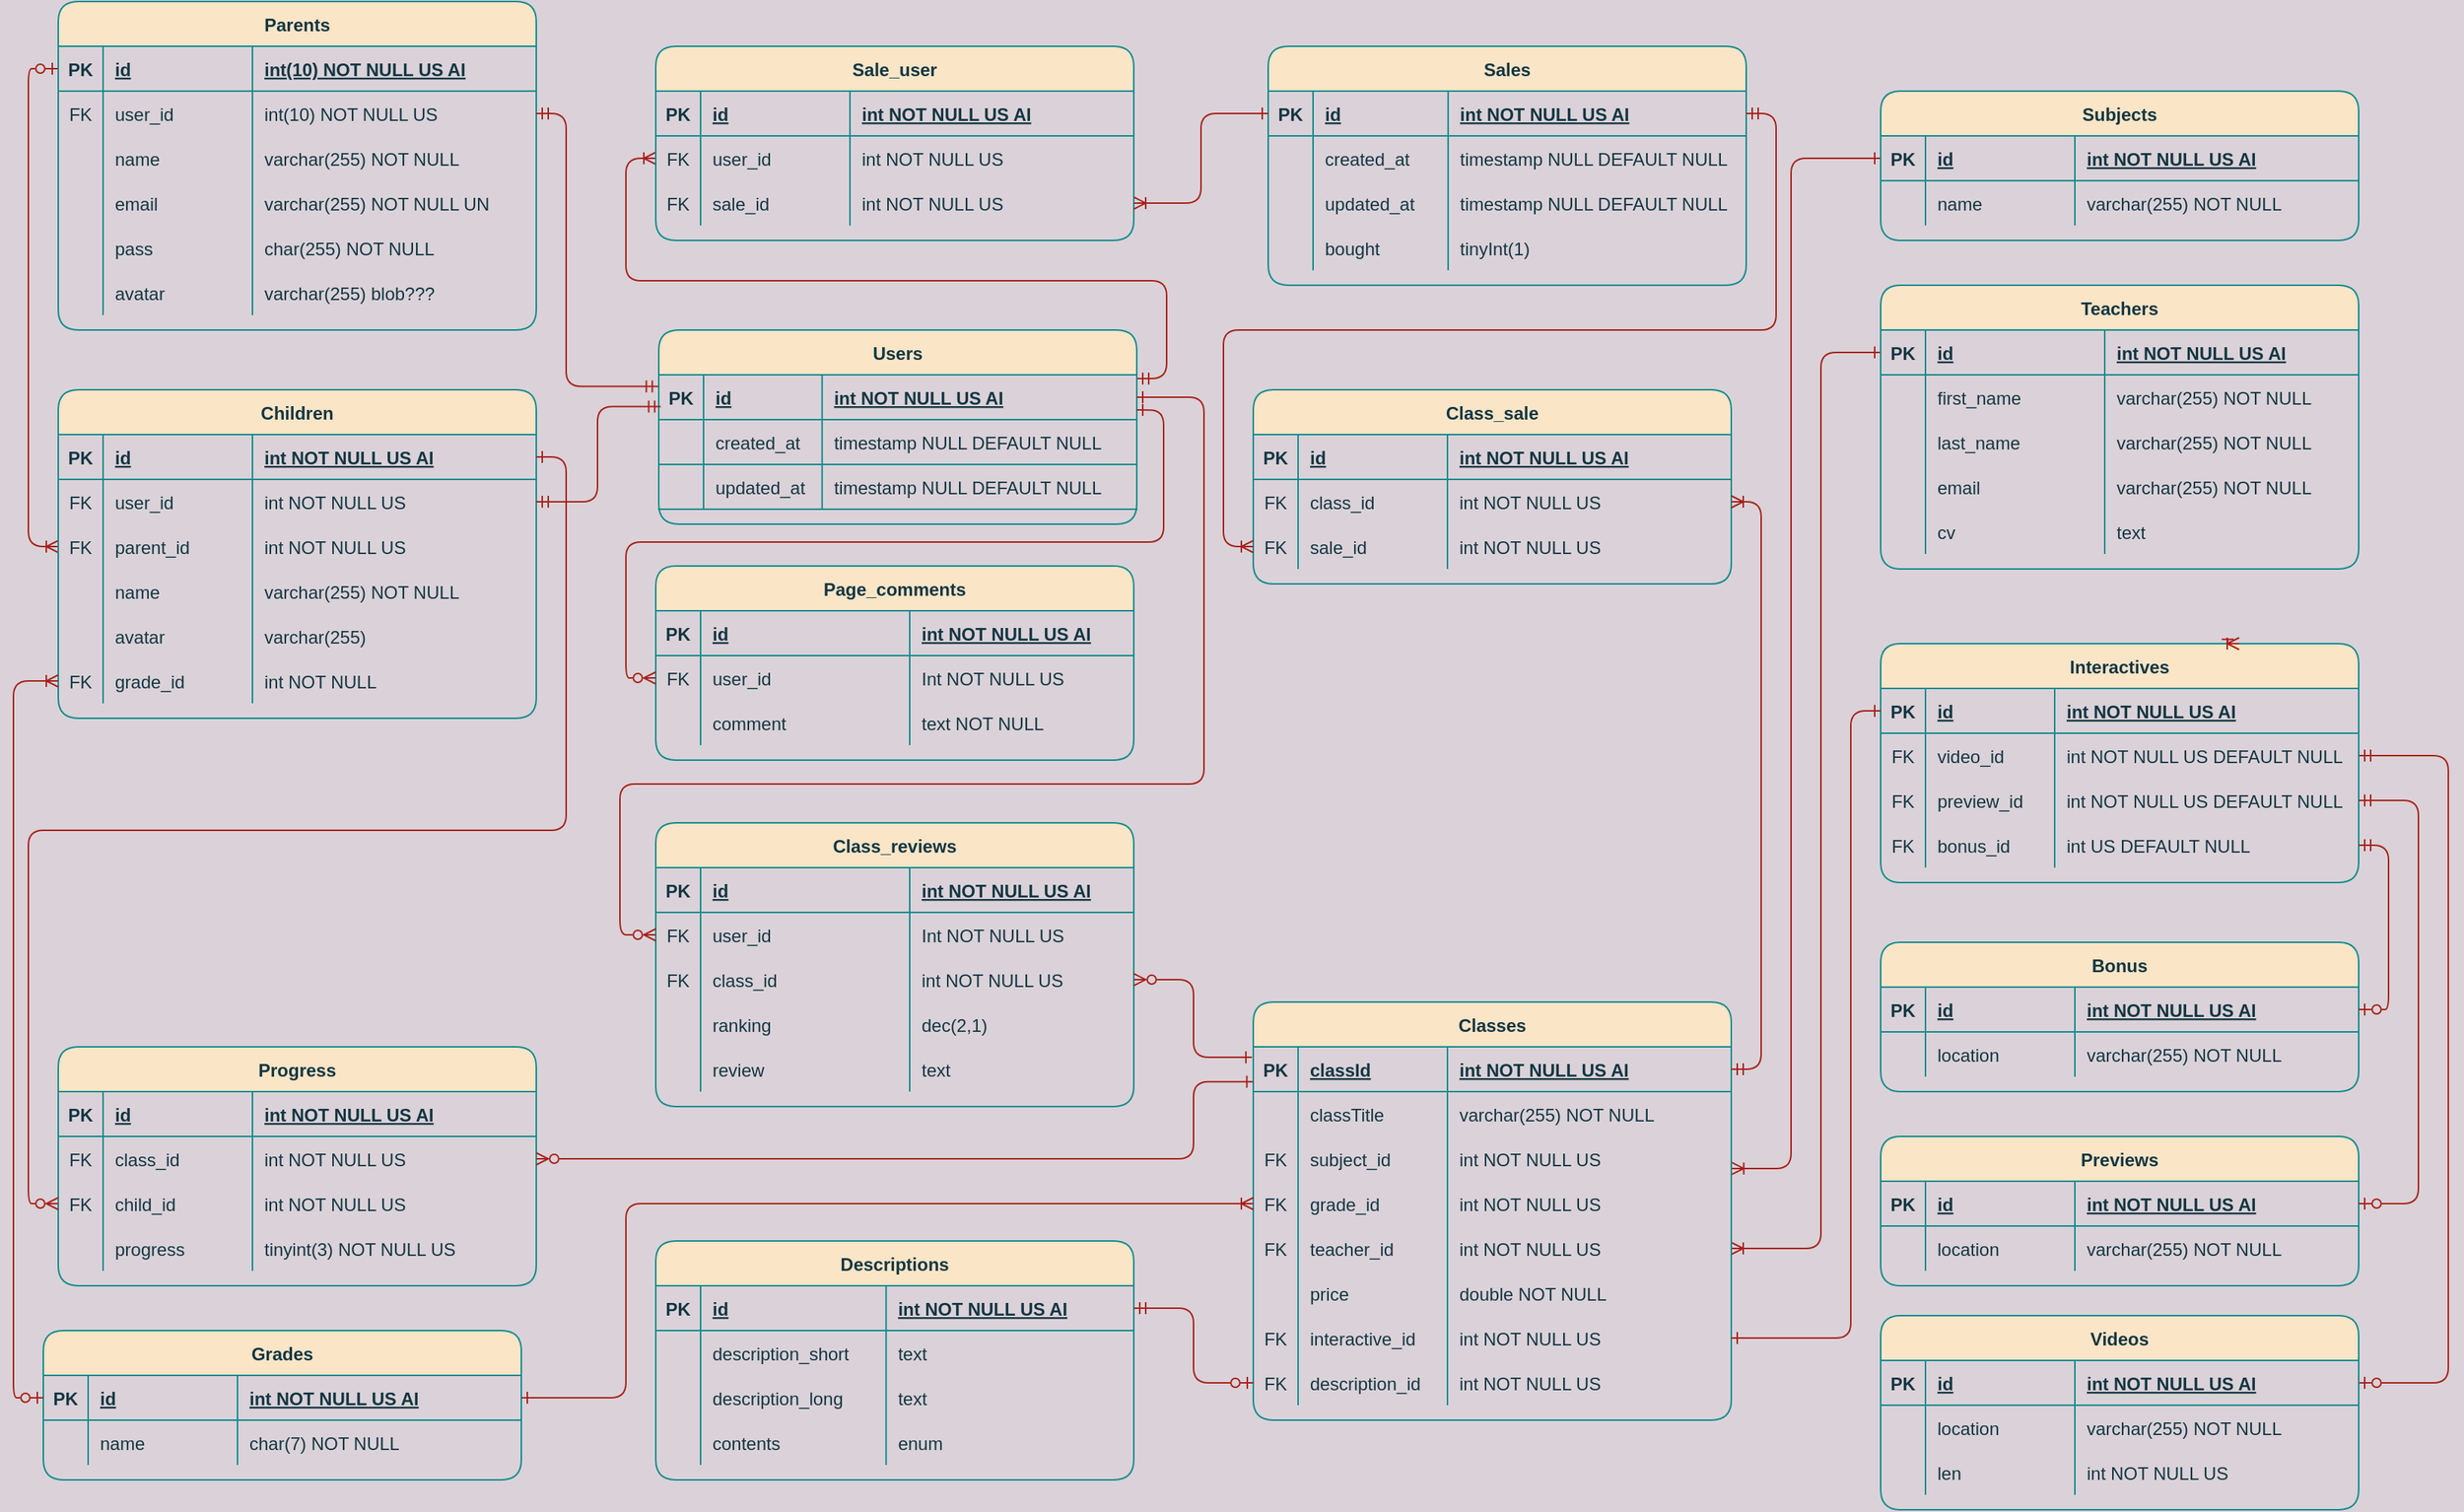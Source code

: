 <mxfile version="16.0.2" type="device"><diagram id="R2lEEEUBdFMjLlhIrx00" name="Page-1"><mxGraphModel dx="1038" dy="649" grid="0" gridSize="10" guides="1" tooltips="1" connect="1" arrows="1" fold="1" page="1" pageScale="1" pageWidth="1654" pageHeight="1169" background="#DAD2D8" math="0" shadow="0" extFonts="Permanent Marker^https://fonts.googleapis.com/css?family=Permanent+Marker"><root><mxCell id="0"/><mxCell id="1" parent="0"/><mxCell id="QKzESxxsy4N2ZB9vYA-6-57" value="" style="edgeStyle=orthogonalEdgeStyle;orthogonalLoop=1;jettySize=auto;html=1;startArrow=ERzeroToOne;startFill=0;endArrow=ERoneToMany;endFill=0;entryX=0;entryY=0.5;entryDx=0;entryDy=0;exitX=0;exitY=0.5;exitDx=0;exitDy=0;labelBackgroundColor=#DAD2D8;strokeColor=#A8201A;fontColor=#143642;" parent="1" source="C-vyLk0tnHw3VtMMgP7b-24" target="nKN02_uGoLEP4Oz1evfH-59" edge="1"><mxGeometry relative="1" as="geometry"/></mxCell><mxCell id="QKzESxxsy4N2ZB9vYA-6-126" value="" style="edgeStyle=orthogonalEdgeStyle;orthogonalLoop=1;jettySize=auto;html=1;startArrow=ERoneToMany;startFill=0;endArrow=ERone;endFill=0;exitX=1;exitY=0.5;exitDx=0;exitDy=0;entryX=0;entryY=0.5;entryDx=0;entryDy=0;labelBackgroundColor=#DAD2D8;strokeColor=#A8201A;fontColor=#143642;" parent="1" source="QKzESxxsy4N2ZB9vYA-6-79" target="QKzESxxsy4N2ZB9vYA-6-106" edge="1"><mxGeometry relative="1" as="geometry"><Array as="points"><mxPoint x="1220" y="885"/><mxPoint x="1220" y="285"/></Array></mxGeometry></mxCell><mxCell id="tICqyOE--7VeIpzGSoZA-155" value="" style="edgeStyle=orthogonalEdgeStyle;orthogonalLoop=1;jettySize=auto;html=1;startArrow=ERmandOne;startFill=0;endArrow=ERoneToMany;endFill=0;exitX=1;exitY=0.25;exitDx=0;exitDy=0;entryX=0;entryY=0.5;entryDx=0;entryDy=0;labelBackgroundColor=#DAD2D8;strokeColor=#A8201A;fontColor=#143642;" parent="1" source="nKN02_uGoLEP4Oz1evfH-43" target="tICqyOE--7VeIpzGSoZA-139" edge="1"><mxGeometry relative="1" as="geometry"><Array as="points"><mxPoint x="782" y="303"/><mxPoint x="782" y="237"/><mxPoint x="420" y="237"/><mxPoint x="420" y="155"/></Array></mxGeometry></mxCell><mxCell id="C-vyLk0tnHw3VtMMgP7b-23" value="Parents" style="shape=table;startSize=30;container=1;collapsible=1;childLayout=tableLayout;fixedRows=1;rowLines=0;fontStyle=1;align=center;resizeLast=1;rounded=1;fillColor=#FAE5C7;strokeColor=#0F8B8D;fontColor=#143642;" parent="1" vertex="1"><mxGeometry x="40" y="50" width="320" height="220" as="geometry"/></mxCell><mxCell id="C-vyLk0tnHw3VtMMgP7b-24" value="" style="shape=partialRectangle;collapsible=0;dropTarget=0;pointerEvents=0;fillColor=none;points=[[0,0.5],[1,0.5]];portConstraint=eastwest;top=0;left=0;right=0;bottom=1;rounded=1;strokeColor=#0F8B8D;fontColor=#143642;" parent="C-vyLk0tnHw3VtMMgP7b-23" vertex="1"><mxGeometry y="30" width="320" height="30" as="geometry"/></mxCell><mxCell id="C-vyLk0tnHw3VtMMgP7b-25" value="PK" style="shape=partialRectangle;overflow=hidden;connectable=0;fillColor=none;top=0;left=0;bottom=0;right=0;fontStyle=1;rounded=1;strokeColor=#0F8B8D;fontColor=#143642;" parent="C-vyLk0tnHw3VtMMgP7b-24" vertex="1"><mxGeometry width="30" height="30" as="geometry"><mxRectangle width="30" height="30" as="alternateBounds"/></mxGeometry></mxCell><mxCell id="C-vyLk0tnHw3VtMMgP7b-26" value="id" style="shape=partialRectangle;overflow=hidden;connectable=0;fillColor=none;top=0;left=0;bottom=0;right=0;align=left;spacingLeft=6;fontStyle=5;rounded=1;strokeColor=#0F8B8D;fontColor=#143642;" parent="C-vyLk0tnHw3VtMMgP7b-24" vertex="1"><mxGeometry x="30" width="100" height="30" as="geometry"><mxRectangle width="100" height="30" as="alternateBounds"/></mxGeometry></mxCell><mxCell id="QKzESxxsy4N2ZB9vYA-6-1" value="int(10) NOT NULL US AI" style="shape=partialRectangle;overflow=hidden;connectable=0;fillColor=none;top=0;left=0;bottom=0;right=0;align=left;spacingLeft=6;fontStyle=5;rounded=1;strokeColor=#0F8B8D;fontColor=#143642;" parent="C-vyLk0tnHw3VtMMgP7b-24" vertex="1"><mxGeometry x="130" width="190" height="30" as="geometry"><mxRectangle width="190" height="30" as="alternateBounds"/></mxGeometry></mxCell><mxCell id="C-vyLk0tnHw3VtMMgP7b-27" value="" style="shape=partialRectangle;collapsible=0;dropTarget=0;pointerEvents=0;fillColor=none;points=[[0,0.5],[1,0.5]];portConstraint=eastwest;top=0;left=0;right=0;bottom=0;rounded=1;strokeColor=#0F8B8D;fontColor=#143642;" parent="C-vyLk0tnHw3VtMMgP7b-23" vertex="1"><mxGeometry y="60" width="320" height="30" as="geometry"/></mxCell><mxCell id="C-vyLk0tnHw3VtMMgP7b-28" value="FK" style="shape=partialRectangle;overflow=hidden;connectable=0;fillColor=none;top=0;left=0;bottom=0;right=0;rounded=1;strokeColor=#0F8B8D;fontColor=#143642;" parent="C-vyLk0tnHw3VtMMgP7b-27" vertex="1"><mxGeometry width="30" height="30" as="geometry"><mxRectangle width="30" height="30" as="alternateBounds"/></mxGeometry></mxCell><mxCell id="C-vyLk0tnHw3VtMMgP7b-29" value="user_id" style="shape=partialRectangle;overflow=hidden;connectable=0;fillColor=none;top=0;left=0;bottom=0;right=0;align=left;spacingLeft=6;rounded=1;strokeColor=#0F8B8D;fontColor=#143642;" parent="C-vyLk0tnHw3VtMMgP7b-27" vertex="1"><mxGeometry x="30" width="100" height="30" as="geometry"><mxRectangle width="100" height="30" as="alternateBounds"/></mxGeometry></mxCell><mxCell id="QKzESxxsy4N2ZB9vYA-6-2" value="int(10) NOT NULL US" style="shape=partialRectangle;overflow=hidden;connectable=0;fillColor=none;top=0;left=0;bottom=0;right=0;align=left;spacingLeft=6;rounded=1;strokeColor=#0F8B8D;fontColor=#143642;" parent="C-vyLk0tnHw3VtMMgP7b-27" vertex="1"><mxGeometry x="130" width="190" height="30" as="geometry"><mxRectangle width="190" height="30" as="alternateBounds"/></mxGeometry></mxCell><mxCell id="nKN02_uGoLEP4Oz1evfH-53" value="" style="shape=partialRectangle;collapsible=0;dropTarget=0;pointerEvents=0;fillColor=none;points=[[0,0.5],[1,0.5]];portConstraint=eastwest;top=0;left=0;right=0;bottom=0;rounded=1;strokeColor=#0F8B8D;fontColor=#143642;" parent="C-vyLk0tnHw3VtMMgP7b-23" vertex="1"><mxGeometry y="90" width="320" height="30" as="geometry"/></mxCell><mxCell id="nKN02_uGoLEP4Oz1evfH-54" value="" style="shape=partialRectangle;overflow=hidden;connectable=0;fillColor=none;top=0;left=0;bottom=0;right=0;rounded=1;strokeColor=#0F8B8D;fontColor=#143642;" parent="nKN02_uGoLEP4Oz1evfH-53" vertex="1"><mxGeometry width="30" height="30" as="geometry"><mxRectangle width="30" height="30" as="alternateBounds"/></mxGeometry></mxCell><mxCell id="nKN02_uGoLEP4Oz1evfH-55" value="name" style="shape=partialRectangle;overflow=hidden;connectable=0;fillColor=none;top=0;left=0;bottom=0;right=0;align=left;spacingLeft=6;rounded=1;strokeColor=#0F8B8D;fontColor=#143642;" parent="nKN02_uGoLEP4Oz1evfH-53" vertex="1"><mxGeometry x="30" width="100" height="30" as="geometry"><mxRectangle width="100" height="30" as="alternateBounds"/></mxGeometry></mxCell><mxCell id="nKN02_uGoLEP4Oz1evfH-56" value="varchar(255) NOT NULL" style="shape=partialRectangle;overflow=hidden;connectable=0;fillColor=none;top=0;left=0;bottom=0;right=0;align=left;spacingLeft=6;rounded=1;strokeColor=#0F8B8D;fontColor=#143642;" parent="nKN02_uGoLEP4Oz1evfH-53" vertex="1"><mxGeometry x="130" width="190" height="30" as="geometry"><mxRectangle width="190" height="30" as="alternateBounds"/></mxGeometry></mxCell><mxCell id="QKzESxxsy4N2ZB9vYA-6-3" value="" style="shape=partialRectangle;collapsible=0;dropTarget=0;pointerEvents=0;fillColor=none;points=[[0,0.5],[1,0.5]];portConstraint=eastwest;top=0;left=0;right=0;bottom=0;rounded=1;strokeColor=#0F8B8D;fontColor=#143642;" parent="C-vyLk0tnHw3VtMMgP7b-23" vertex="1"><mxGeometry y="120" width="320" height="30" as="geometry"/></mxCell><mxCell id="QKzESxxsy4N2ZB9vYA-6-4" value="" style="shape=partialRectangle;overflow=hidden;connectable=0;fillColor=none;top=0;left=0;bottom=0;right=0;rounded=1;strokeColor=#0F8B8D;fontColor=#143642;" parent="QKzESxxsy4N2ZB9vYA-6-3" vertex="1"><mxGeometry width="30" height="30" as="geometry"><mxRectangle width="30" height="30" as="alternateBounds"/></mxGeometry></mxCell><mxCell id="QKzESxxsy4N2ZB9vYA-6-5" value="email" style="shape=partialRectangle;overflow=hidden;connectable=0;fillColor=none;top=0;left=0;bottom=0;right=0;align=left;spacingLeft=6;rounded=1;strokeColor=#0F8B8D;fontColor=#143642;" parent="QKzESxxsy4N2ZB9vYA-6-3" vertex="1"><mxGeometry x="30" width="100" height="30" as="geometry"><mxRectangle width="100" height="30" as="alternateBounds"/></mxGeometry></mxCell><mxCell id="QKzESxxsy4N2ZB9vYA-6-6" value="varchar(255) NOT NULL UN" style="shape=partialRectangle;overflow=hidden;connectable=0;fillColor=none;top=0;left=0;bottom=0;right=0;align=left;spacingLeft=6;rounded=1;strokeColor=#0F8B8D;fontColor=#143642;" parent="QKzESxxsy4N2ZB9vYA-6-3" vertex="1"><mxGeometry x="130" width="190" height="30" as="geometry"><mxRectangle width="190" height="30" as="alternateBounds"/></mxGeometry></mxCell><mxCell id="QKzESxxsy4N2ZB9vYA-6-7" value="" style="shape=partialRectangle;collapsible=0;dropTarget=0;pointerEvents=0;fillColor=none;points=[[0,0.5],[1,0.5]];portConstraint=eastwest;top=0;left=0;right=0;bottom=0;rounded=1;strokeColor=#0F8B8D;fontColor=#143642;" parent="C-vyLk0tnHw3VtMMgP7b-23" vertex="1"><mxGeometry y="150" width="320" height="30" as="geometry"/></mxCell><mxCell id="QKzESxxsy4N2ZB9vYA-6-8" value="" style="shape=partialRectangle;overflow=hidden;connectable=0;fillColor=none;top=0;left=0;bottom=0;right=0;rounded=1;strokeColor=#0F8B8D;fontColor=#143642;" parent="QKzESxxsy4N2ZB9vYA-6-7" vertex="1"><mxGeometry width="30" height="30" as="geometry"><mxRectangle width="30" height="30" as="alternateBounds"/></mxGeometry></mxCell><mxCell id="QKzESxxsy4N2ZB9vYA-6-9" value="pass" style="shape=partialRectangle;overflow=hidden;connectable=0;fillColor=none;top=0;left=0;bottom=0;right=0;align=left;spacingLeft=6;rounded=1;strokeColor=#0F8B8D;fontColor=#143642;" parent="QKzESxxsy4N2ZB9vYA-6-7" vertex="1"><mxGeometry x="30" width="100" height="30" as="geometry"><mxRectangle width="100" height="30" as="alternateBounds"/></mxGeometry></mxCell><mxCell id="QKzESxxsy4N2ZB9vYA-6-10" value="char(255) NOT NULL" style="shape=partialRectangle;overflow=hidden;connectable=0;fillColor=none;top=0;left=0;bottom=0;right=0;align=left;spacingLeft=6;rounded=1;strokeColor=#0F8B8D;fontColor=#143642;" parent="QKzESxxsy4N2ZB9vYA-6-7" vertex="1"><mxGeometry x="130" width="190" height="30" as="geometry"><mxRectangle width="190" height="30" as="alternateBounds"/></mxGeometry></mxCell><mxCell id="QKzESxxsy4N2ZB9vYA-6-11" value="" style="shape=partialRectangle;collapsible=0;dropTarget=0;pointerEvents=0;fillColor=none;points=[[0,0.5],[1,0.5]];portConstraint=eastwest;top=0;left=0;right=0;bottom=0;rounded=1;strokeColor=#0F8B8D;fontColor=#143642;" parent="C-vyLk0tnHw3VtMMgP7b-23" vertex="1"><mxGeometry y="180" width="320" height="30" as="geometry"/></mxCell><mxCell id="QKzESxxsy4N2ZB9vYA-6-12" value="" style="shape=partialRectangle;overflow=hidden;connectable=0;fillColor=none;top=0;left=0;bottom=0;right=0;rounded=1;strokeColor=#0F8B8D;fontColor=#143642;" parent="QKzESxxsy4N2ZB9vYA-6-11" vertex="1"><mxGeometry width="30" height="30" as="geometry"><mxRectangle width="30" height="30" as="alternateBounds"/></mxGeometry></mxCell><mxCell id="QKzESxxsy4N2ZB9vYA-6-13" value="avatar" style="shape=partialRectangle;overflow=hidden;connectable=0;fillColor=none;top=0;left=0;bottom=0;right=0;align=left;spacingLeft=6;rounded=1;strokeColor=#0F8B8D;fontColor=#143642;" parent="QKzESxxsy4N2ZB9vYA-6-11" vertex="1"><mxGeometry x="30" width="100" height="30" as="geometry"><mxRectangle width="100" height="30" as="alternateBounds"/></mxGeometry></mxCell><mxCell id="QKzESxxsy4N2ZB9vYA-6-14" value="varchar(255) blob???" style="shape=partialRectangle;overflow=hidden;connectable=0;fillColor=none;top=0;left=0;bottom=0;right=0;align=left;spacingLeft=6;rounded=1;strokeColor=#0F8B8D;fontColor=#143642;" parent="QKzESxxsy4N2ZB9vYA-6-11" vertex="1"><mxGeometry x="130" width="190" height="30" as="geometry"><mxRectangle width="190" height="30" as="alternateBounds"/></mxGeometry></mxCell><mxCell id="QKzESxxsy4N2ZB9vYA-6-36" value="Children" style="shape=table;startSize=30;container=1;collapsible=1;childLayout=tableLayout;fixedRows=1;rowLines=0;fontStyle=1;align=center;resizeLast=1;rounded=1;fillColor=#FAE5C7;strokeColor=#0F8B8D;fontColor=#143642;" parent="1" vertex="1"><mxGeometry x="40" y="310" width="320" height="220" as="geometry"/></mxCell><mxCell id="QKzESxxsy4N2ZB9vYA-6-37" value="" style="shape=partialRectangle;collapsible=0;dropTarget=0;pointerEvents=0;fillColor=none;points=[[0,0.5],[1,0.5]];portConstraint=eastwest;top=0;left=0;right=0;bottom=1;rounded=1;strokeColor=#0F8B8D;fontColor=#143642;" parent="QKzESxxsy4N2ZB9vYA-6-36" vertex="1"><mxGeometry y="30" width="320" height="30" as="geometry"/></mxCell><mxCell id="QKzESxxsy4N2ZB9vYA-6-38" value="PK" style="shape=partialRectangle;overflow=hidden;connectable=0;fillColor=none;top=0;left=0;bottom=0;right=0;fontStyle=1;rounded=1;strokeColor=#0F8B8D;fontColor=#143642;" parent="QKzESxxsy4N2ZB9vYA-6-37" vertex="1"><mxGeometry width="30" height="30" as="geometry"><mxRectangle width="30" height="30" as="alternateBounds"/></mxGeometry></mxCell><mxCell id="QKzESxxsy4N2ZB9vYA-6-39" value="id" style="shape=partialRectangle;overflow=hidden;connectable=0;fillColor=none;top=0;left=0;bottom=0;right=0;align=left;spacingLeft=6;fontStyle=5;rounded=1;strokeColor=#0F8B8D;fontColor=#143642;" parent="QKzESxxsy4N2ZB9vYA-6-37" vertex="1"><mxGeometry x="30" width="100" height="30" as="geometry"><mxRectangle width="100" height="30" as="alternateBounds"/></mxGeometry></mxCell><mxCell id="QKzESxxsy4N2ZB9vYA-6-40" value="int NOT NULL US AI" style="shape=partialRectangle;overflow=hidden;connectable=0;fillColor=none;top=0;left=0;bottom=0;right=0;align=left;spacingLeft=6;fontStyle=5;rounded=1;strokeColor=#0F8B8D;fontColor=#143642;" parent="QKzESxxsy4N2ZB9vYA-6-37" vertex="1"><mxGeometry x="130" width="190" height="30" as="geometry"><mxRectangle width="190" height="30" as="alternateBounds"/></mxGeometry></mxCell><mxCell id="nKN02_uGoLEP4Oz1evfH-34" value="" style="shape=partialRectangle;collapsible=0;dropTarget=0;pointerEvents=0;fillColor=none;points=[[0,0.5],[1,0.5]];portConstraint=eastwest;top=0;left=0;right=0;bottom=0;rounded=1;strokeColor=#0F8B8D;fontColor=#143642;" parent="QKzESxxsy4N2ZB9vYA-6-36" vertex="1"><mxGeometry y="60" width="320" height="30" as="geometry"/></mxCell><mxCell id="nKN02_uGoLEP4Oz1evfH-35" value="FK" style="shape=partialRectangle;overflow=hidden;connectable=0;fillColor=none;top=0;left=0;bottom=0;right=0;rounded=1;strokeColor=#0F8B8D;fontColor=#143642;" parent="nKN02_uGoLEP4Oz1evfH-34" vertex="1"><mxGeometry width="30" height="30" as="geometry"><mxRectangle width="30" height="30" as="alternateBounds"/></mxGeometry></mxCell><mxCell id="nKN02_uGoLEP4Oz1evfH-36" value="user_id" style="shape=partialRectangle;overflow=hidden;connectable=0;fillColor=none;top=0;left=0;bottom=0;right=0;align=left;spacingLeft=6;rounded=1;strokeColor=#0F8B8D;fontColor=#143642;" parent="nKN02_uGoLEP4Oz1evfH-34" vertex="1"><mxGeometry x="30" width="100" height="30" as="geometry"><mxRectangle width="100" height="30" as="alternateBounds"/></mxGeometry></mxCell><mxCell id="nKN02_uGoLEP4Oz1evfH-37" value="int NOT NULL US" style="shape=partialRectangle;overflow=hidden;connectable=0;fillColor=none;top=0;left=0;bottom=0;right=0;align=left;spacingLeft=6;rounded=1;strokeColor=#0F8B8D;fontColor=#143642;" parent="nKN02_uGoLEP4Oz1evfH-34" vertex="1"><mxGeometry x="130" width="190" height="30" as="geometry"><mxRectangle width="190" height="30" as="alternateBounds"/></mxGeometry></mxCell><mxCell id="nKN02_uGoLEP4Oz1evfH-59" value="" style="shape=partialRectangle;collapsible=0;dropTarget=0;pointerEvents=0;fillColor=none;points=[[0,0.5],[1,0.5]];portConstraint=eastwest;top=0;left=0;right=0;bottom=0;rounded=1;strokeColor=#0F8B8D;fontColor=#143642;" parent="QKzESxxsy4N2ZB9vYA-6-36" vertex="1"><mxGeometry y="90" width="320" height="30" as="geometry"/></mxCell><mxCell id="nKN02_uGoLEP4Oz1evfH-60" value="FK" style="shape=partialRectangle;overflow=hidden;connectable=0;fillColor=none;top=0;left=0;bottom=0;right=0;rounded=1;strokeColor=#0F8B8D;fontColor=#143642;" parent="nKN02_uGoLEP4Oz1evfH-59" vertex="1"><mxGeometry width="30" height="30" as="geometry"><mxRectangle width="30" height="30" as="alternateBounds"/></mxGeometry></mxCell><mxCell id="nKN02_uGoLEP4Oz1evfH-61" value="parent_id" style="shape=partialRectangle;overflow=hidden;connectable=0;fillColor=none;top=0;left=0;bottom=0;right=0;align=left;spacingLeft=6;rounded=1;strokeColor=#0F8B8D;fontColor=#143642;" parent="nKN02_uGoLEP4Oz1evfH-59" vertex="1"><mxGeometry x="30" width="100" height="30" as="geometry"><mxRectangle width="100" height="30" as="alternateBounds"/></mxGeometry></mxCell><mxCell id="nKN02_uGoLEP4Oz1evfH-62" value="int NOT NULL US" style="shape=partialRectangle;overflow=hidden;connectable=0;fillColor=none;top=0;left=0;bottom=0;right=0;align=left;spacingLeft=6;rounded=1;strokeColor=#0F8B8D;fontColor=#143642;" parent="nKN02_uGoLEP4Oz1evfH-59" vertex="1"><mxGeometry x="130" width="190" height="30" as="geometry"><mxRectangle width="190" height="30" as="alternateBounds"/></mxGeometry></mxCell><mxCell id="QKzESxxsy4N2ZB9vYA-6-41" value="" style="shape=partialRectangle;collapsible=0;dropTarget=0;pointerEvents=0;fillColor=none;points=[[0,0.5],[1,0.5]];portConstraint=eastwest;top=0;left=0;right=0;bottom=0;rounded=1;strokeColor=#0F8B8D;fontColor=#143642;" parent="QKzESxxsy4N2ZB9vYA-6-36" vertex="1"><mxGeometry y="120" width="320" height="30" as="geometry"/></mxCell><mxCell id="QKzESxxsy4N2ZB9vYA-6-42" value="" style="shape=partialRectangle;overflow=hidden;connectable=0;fillColor=none;top=0;left=0;bottom=0;right=0;rounded=1;strokeColor=#0F8B8D;fontColor=#143642;" parent="QKzESxxsy4N2ZB9vYA-6-41" vertex="1"><mxGeometry width="30" height="30" as="geometry"><mxRectangle width="30" height="30" as="alternateBounds"/></mxGeometry></mxCell><mxCell id="QKzESxxsy4N2ZB9vYA-6-43" value="name" style="shape=partialRectangle;overflow=hidden;connectable=0;fillColor=none;top=0;left=0;bottom=0;right=0;align=left;spacingLeft=6;rounded=1;strokeColor=#0F8B8D;fontColor=#143642;" parent="QKzESxxsy4N2ZB9vYA-6-41" vertex="1"><mxGeometry x="30" width="100" height="30" as="geometry"><mxRectangle width="100" height="30" as="alternateBounds"/></mxGeometry></mxCell><mxCell id="QKzESxxsy4N2ZB9vYA-6-44" value="varchar(255) NOT NULL" style="shape=partialRectangle;overflow=hidden;connectable=0;fillColor=none;top=0;left=0;bottom=0;right=0;align=left;spacingLeft=6;rounded=1;strokeColor=#0F8B8D;fontColor=#143642;" parent="QKzESxxsy4N2ZB9vYA-6-41" vertex="1"><mxGeometry x="130" width="190" height="30" as="geometry"><mxRectangle width="190" height="30" as="alternateBounds"/></mxGeometry></mxCell><mxCell id="QKzESxxsy4N2ZB9vYA-6-53" value="" style="shape=partialRectangle;collapsible=0;dropTarget=0;pointerEvents=0;fillColor=none;points=[[0,0.5],[1,0.5]];portConstraint=eastwest;top=0;left=0;right=0;bottom=0;rounded=1;strokeColor=#0F8B8D;fontColor=#143642;" parent="QKzESxxsy4N2ZB9vYA-6-36" vertex="1"><mxGeometry y="150" width="320" height="30" as="geometry"/></mxCell><mxCell id="QKzESxxsy4N2ZB9vYA-6-54" value="" style="shape=partialRectangle;overflow=hidden;connectable=0;fillColor=none;top=0;left=0;bottom=0;right=0;rounded=1;strokeColor=#0F8B8D;fontColor=#143642;" parent="QKzESxxsy4N2ZB9vYA-6-53" vertex="1"><mxGeometry width="30" height="30" as="geometry"><mxRectangle width="30" height="30" as="alternateBounds"/></mxGeometry></mxCell><mxCell id="QKzESxxsy4N2ZB9vYA-6-55" value="avatar" style="shape=partialRectangle;overflow=hidden;connectable=0;fillColor=none;top=0;left=0;bottom=0;right=0;align=left;spacingLeft=6;rounded=1;strokeColor=#0F8B8D;fontColor=#143642;" parent="QKzESxxsy4N2ZB9vYA-6-53" vertex="1"><mxGeometry x="30" width="100" height="30" as="geometry"><mxRectangle width="100" height="30" as="alternateBounds"/></mxGeometry></mxCell><mxCell id="QKzESxxsy4N2ZB9vYA-6-56" value="varchar(255)" style="shape=partialRectangle;overflow=hidden;connectable=0;fillColor=none;top=0;left=0;bottom=0;right=0;align=left;spacingLeft=6;rounded=1;strokeColor=#0F8B8D;fontColor=#143642;" parent="QKzESxxsy4N2ZB9vYA-6-53" vertex="1"><mxGeometry x="130" width="190" height="30" as="geometry"><mxRectangle width="190" height="30" as="alternateBounds"/></mxGeometry></mxCell><mxCell id="QKzESxxsy4N2ZB9vYA-6-84" value="" style="shape=partialRectangle;collapsible=0;dropTarget=0;pointerEvents=0;fillColor=none;points=[[0,0.5],[1,0.5]];portConstraint=eastwest;top=0;left=0;right=0;bottom=0;rounded=1;strokeColor=#0F8B8D;fontColor=#143642;" parent="QKzESxxsy4N2ZB9vYA-6-36" vertex="1"><mxGeometry y="180" width="320" height="30" as="geometry"/></mxCell><mxCell id="QKzESxxsy4N2ZB9vYA-6-85" value="FK" style="shape=partialRectangle;overflow=hidden;connectable=0;fillColor=none;top=0;left=0;bottom=0;right=0;rounded=1;strokeColor=#0F8B8D;fontColor=#143642;" parent="QKzESxxsy4N2ZB9vYA-6-84" vertex="1"><mxGeometry width="30" height="30" as="geometry"><mxRectangle width="30" height="30" as="alternateBounds"/></mxGeometry></mxCell><mxCell id="QKzESxxsy4N2ZB9vYA-6-86" value="grade_id" style="shape=partialRectangle;overflow=hidden;connectable=0;fillColor=none;top=0;left=0;bottom=0;right=0;align=left;spacingLeft=6;rounded=1;strokeColor=#0F8B8D;fontColor=#143642;" parent="QKzESxxsy4N2ZB9vYA-6-84" vertex="1"><mxGeometry x="30" width="100" height="30" as="geometry"><mxRectangle width="100" height="30" as="alternateBounds"/></mxGeometry></mxCell><mxCell id="QKzESxxsy4N2ZB9vYA-6-87" value="int NOT NULL" style="shape=partialRectangle;overflow=hidden;connectable=0;fillColor=none;top=0;left=0;bottom=0;right=0;align=left;spacingLeft=6;rounded=1;strokeColor=#0F8B8D;fontColor=#143642;" parent="QKzESxxsy4N2ZB9vYA-6-84" vertex="1"><mxGeometry x="130" width="190" height="30" as="geometry"><mxRectangle width="190" height="30" as="alternateBounds"/></mxGeometry></mxCell><mxCell id="QKzESxxsy4N2ZB9vYA-6-166" value="" style="edgeStyle=orthogonalEdgeStyle;orthogonalLoop=1;jettySize=auto;html=1;startArrow=ERoneToMany;startFill=0;endArrow=ERone;endFill=0;exitX=1.001;exitY=0.715;exitDx=0;exitDy=0;entryX=0;entryY=0.5;entryDx=0;entryDy=0;exitPerimeter=0;labelBackgroundColor=#DAD2D8;strokeColor=#A8201A;fontColor=#143642;" parent="1" source="QKzESxxsy4N2ZB9vYA-6-71" target="QKzESxxsy4N2ZB9vYA-6-130" edge="1"><mxGeometry relative="1" as="geometry"><Array as="points"><mxPoint x="1200" y="832"/><mxPoint x="1200" y="155"/></Array></mxGeometry></mxCell><mxCell id="QKzESxxsy4N2ZB9vYA-6-62" value="Classes" style="shape=table;startSize=30;container=1;collapsible=1;childLayout=tableLayout;fixedRows=1;rowLines=0;fontStyle=1;align=center;resizeLast=1;rounded=1;fillColor=#FAE5C7;strokeColor=#0F8B8D;fontColor=#143642;" parent="1" vertex="1"><mxGeometry x="840" y="720" width="320" height="280" as="geometry"/></mxCell><mxCell id="QKzESxxsy4N2ZB9vYA-6-63" value="" style="shape=partialRectangle;collapsible=0;dropTarget=0;pointerEvents=0;fillColor=none;points=[[0,0.5],[1,0.5]];portConstraint=eastwest;top=0;left=0;right=0;bottom=1;rounded=1;strokeColor=#0F8B8D;fontColor=#143642;" parent="QKzESxxsy4N2ZB9vYA-6-62" vertex="1"><mxGeometry y="30" width="320" height="30" as="geometry"/></mxCell><mxCell id="QKzESxxsy4N2ZB9vYA-6-64" value="PK" style="shape=partialRectangle;overflow=hidden;connectable=0;fillColor=none;top=0;left=0;bottom=0;right=0;fontStyle=1;rounded=1;strokeColor=#0F8B8D;fontColor=#143642;" parent="QKzESxxsy4N2ZB9vYA-6-63" vertex="1"><mxGeometry width="30" height="30" as="geometry"><mxRectangle width="30" height="30" as="alternateBounds"/></mxGeometry></mxCell><mxCell id="QKzESxxsy4N2ZB9vYA-6-65" value="classId" style="shape=partialRectangle;overflow=hidden;connectable=0;fillColor=none;top=0;left=0;bottom=0;right=0;align=left;spacingLeft=6;fontStyle=5;rounded=1;strokeColor=#0F8B8D;fontColor=#143642;" parent="QKzESxxsy4N2ZB9vYA-6-63" vertex="1"><mxGeometry x="30" width="100" height="30" as="geometry"><mxRectangle width="100" height="30" as="alternateBounds"/></mxGeometry></mxCell><mxCell id="QKzESxxsy4N2ZB9vYA-6-66" value="int NOT NULL US AI" style="shape=partialRectangle;overflow=hidden;connectable=0;fillColor=none;top=0;left=0;bottom=0;right=0;align=left;spacingLeft=6;fontStyle=5;rounded=1;strokeColor=#0F8B8D;fontColor=#143642;" parent="QKzESxxsy4N2ZB9vYA-6-63" vertex="1"><mxGeometry x="130" width="190" height="30" as="geometry"><mxRectangle width="190" height="30" as="alternateBounds"/></mxGeometry></mxCell><mxCell id="QKzESxxsy4N2ZB9vYA-6-67" value="" style="shape=partialRectangle;collapsible=0;dropTarget=0;pointerEvents=0;fillColor=none;points=[[0,0.5],[1,0.5]];portConstraint=eastwest;top=0;left=0;right=0;bottom=0;rounded=1;strokeColor=#0F8B8D;fontColor=#143642;" parent="QKzESxxsy4N2ZB9vYA-6-62" vertex="1"><mxGeometry y="60" width="320" height="30" as="geometry"/></mxCell><mxCell id="QKzESxxsy4N2ZB9vYA-6-68" value="" style="shape=partialRectangle;overflow=hidden;connectable=0;fillColor=none;top=0;left=0;bottom=0;right=0;rounded=1;strokeColor=#0F8B8D;fontColor=#143642;" parent="QKzESxxsy4N2ZB9vYA-6-67" vertex="1"><mxGeometry width="30" height="30" as="geometry"><mxRectangle width="30" height="30" as="alternateBounds"/></mxGeometry></mxCell><mxCell id="QKzESxxsy4N2ZB9vYA-6-69" value="classTitle" style="shape=partialRectangle;overflow=hidden;connectable=0;fillColor=none;top=0;left=0;bottom=0;right=0;align=left;spacingLeft=6;rounded=1;strokeColor=#0F8B8D;fontColor=#143642;" parent="QKzESxxsy4N2ZB9vYA-6-67" vertex="1"><mxGeometry x="30" width="100" height="30" as="geometry"><mxRectangle width="100" height="30" as="alternateBounds"/></mxGeometry></mxCell><mxCell id="QKzESxxsy4N2ZB9vYA-6-70" value="varchar(255) NOT NULL" style="shape=partialRectangle;overflow=hidden;connectable=0;fillColor=none;top=0;left=0;bottom=0;right=0;align=left;spacingLeft=6;rounded=1;strokeColor=#0F8B8D;fontColor=#143642;" parent="QKzESxxsy4N2ZB9vYA-6-67" vertex="1"><mxGeometry x="130" width="190" height="30" as="geometry"><mxRectangle width="190" height="30" as="alternateBounds"/></mxGeometry></mxCell><mxCell id="QKzESxxsy4N2ZB9vYA-6-71" value="" style="shape=partialRectangle;collapsible=0;dropTarget=0;pointerEvents=0;fillColor=none;points=[[0,0.5],[1,0.5]];portConstraint=eastwest;top=0;left=0;right=0;bottom=0;rounded=1;strokeColor=#0F8B8D;fontColor=#143642;" parent="QKzESxxsy4N2ZB9vYA-6-62" vertex="1"><mxGeometry y="90" width="320" height="30" as="geometry"/></mxCell><mxCell id="QKzESxxsy4N2ZB9vYA-6-72" value="FK" style="shape=partialRectangle;overflow=hidden;connectable=0;fillColor=none;top=0;left=0;bottom=0;right=0;rounded=1;strokeColor=#0F8B8D;fontColor=#143642;" parent="QKzESxxsy4N2ZB9vYA-6-71" vertex="1"><mxGeometry width="30" height="30" as="geometry"><mxRectangle width="30" height="30" as="alternateBounds"/></mxGeometry></mxCell><mxCell id="QKzESxxsy4N2ZB9vYA-6-73" value="subject_id" style="shape=partialRectangle;overflow=hidden;connectable=0;fillColor=none;top=0;left=0;bottom=0;right=0;align=left;spacingLeft=6;rounded=1;strokeColor=#0F8B8D;fontColor=#143642;" parent="QKzESxxsy4N2ZB9vYA-6-71" vertex="1"><mxGeometry x="30" width="100" height="30" as="geometry"><mxRectangle width="100" height="30" as="alternateBounds"/></mxGeometry></mxCell><mxCell id="QKzESxxsy4N2ZB9vYA-6-74" value="int NOT NULL US" style="shape=partialRectangle;overflow=hidden;connectable=0;fillColor=none;top=0;left=0;bottom=0;right=0;align=left;spacingLeft=6;rounded=1;strokeColor=#0F8B8D;fontColor=#143642;" parent="QKzESxxsy4N2ZB9vYA-6-71" vertex="1"><mxGeometry x="130" width="190" height="30" as="geometry"><mxRectangle width="190" height="30" as="alternateBounds"/></mxGeometry></mxCell><mxCell id="QKzESxxsy4N2ZB9vYA-6-75" value="" style="shape=partialRectangle;collapsible=0;dropTarget=0;pointerEvents=0;fillColor=none;points=[[0,0.5],[1,0.5]];portConstraint=eastwest;top=0;left=0;right=0;bottom=0;rounded=1;strokeColor=#0F8B8D;fontColor=#143642;" parent="QKzESxxsy4N2ZB9vYA-6-62" vertex="1"><mxGeometry y="120" width="320" height="30" as="geometry"/></mxCell><mxCell id="QKzESxxsy4N2ZB9vYA-6-76" value="FK" style="shape=partialRectangle;overflow=hidden;connectable=0;fillColor=none;top=0;left=0;bottom=0;right=0;rounded=1;strokeColor=#0F8B8D;fontColor=#143642;" parent="QKzESxxsy4N2ZB9vYA-6-75" vertex="1"><mxGeometry width="30" height="30" as="geometry"><mxRectangle width="30" height="30" as="alternateBounds"/></mxGeometry></mxCell><mxCell id="QKzESxxsy4N2ZB9vYA-6-77" value="grade_id" style="shape=partialRectangle;overflow=hidden;connectable=0;fillColor=none;top=0;left=0;bottom=0;right=0;align=left;spacingLeft=6;rounded=1;strokeColor=#0F8B8D;fontColor=#143642;" parent="QKzESxxsy4N2ZB9vYA-6-75" vertex="1"><mxGeometry x="30" width="100" height="30" as="geometry"><mxRectangle width="100" height="30" as="alternateBounds"/></mxGeometry></mxCell><mxCell id="QKzESxxsy4N2ZB9vYA-6-78" value="int NOT NULL US" style="shape=partialRectangle;overflow=hidden;connectable=0;fillColor=none;top=0;left=0;bottom=0;right=0;align=left;spacingLeft=6;rounded=1;strokeColor=#0F8B8D;fontColor=#143642;" parent="QKzESxxsy4N2ZB9vYA-6-75" vertex="1"><mxGeometry x="130" width="190" height="30" as="geometry"><mxRectangle width="190" height="30" as="alternateBounds"/></mxGeometry></mxCell><mxCell id="QKzESxxsy4N2ZB9vYA-6-79" value="" style="shape=partialRectangle;collapsible=0;dropTarget=0;pointerEvents=0;fillColor=none;points=[[0,0.5],[1,0.5]];portConstraint=eastwest;top=0;left=0;right=0;bottom=0;rounded=1;strokeColor=#0F8B8D;fontColor=#143642;" parent="QKzESxxsy4N2ZB9vYA-6-62" vertex="1"><mxGeometry y="150" width="320" height="30" as="geometry"/></mxCell><mxCell id="QKzESxxsy4N2ZB9vYA-6-80" value="FK" style="shape=partialRectangle;overflow=hidden;connectable=0;fillColor=none;top=0;left=0;bottom=0;right=0;rounded=1;strokeColor=#0F8B8D;fontColor=#143642;" parent="QKzESxxsy4N2ZB9vYA-6-79" vertex="1"><mxGeometry width="30" height="30" as="geometry"><mxRectangle width="30" height="30" as="alternateBounds"/></mxGeometry></mxCell><mxCell id="QKzESxxsy4N2ZB9vYA-6-81" value="teacher_id" style="shape=partialRectangle;overflow=hidden;connectable=0;fillColor=none;top=0;left=0;bottom=0;right=0;align=left;spacingLeft=6;rounded=1;strokeColor=#0F8B8D;fontColor=#143642;" parent="QKzESxxsy4N2ZB9vYA-6-79" vertex="1"><mxGeometry x="30" width="100" height="30" as="geometry"><mxRectangle width="100" height="30" as="alternateBounds"/></mxGeometry></mxCell><mxCell id="QKzESxxsy4N2ZB9vYA-6-82" value="int NOT NULL US" style="shape=partialRectangle;overflow=hidden;connectable=0;fillColor=none;top=0;left=0;bottom=0;right=0;align=left;spacingLeft=6;rounded=1;strokeColor=#0F8B8D;fontColor=#143642;" parent="QKzESxxsy4N2ZB9vYA-6-79" vertex="1"><mxGeometry x="130" width="190" height="30" as="geometry"><mxRectangle width="190" height="30" as="alternateBounds"/></mxGeometry></mxCell><mxCell id="QKzESxxsy4N2ZB9vYA-6-92" value="" style="shape=partialRectangle;collapsible=0;dropTarget=0;pointerEvents=0;fillColor=none;points=[[0,0.5],[1,0.5]];portConstraint=eastwest;top=0;left=0;right=0;bottom=0;rounded=1;strokeColor=#0F8B8D;fontColor=#143642;" parent="QKzESxxsy4N2ZB9vYA-6-62" vertex="1"><mxGeometry y="180" width="320" height="30" as="geometry"/></mxCell><mxCell id="QKzESxxsy4N2ZB9vYA-6-93" value="" style="shape=partialRectangle;overflow=hidden;connectable=0;fillColor=none;top=0;left=0;bottom=0;right=0;rounded=1;strokeColor=#0F8B8D;fontColor=#143642;" parent="QKzESxxsy4N2ZB9vYA-6-92" vertex="1"><mxGeometry width="30" height="30" as="geometry"><mxRectangle width="30" height="30" as="alternateBounds"/></mxGeometry></mxCell><mxCell id="QKzESxxsy4N2ZB9vYA-6-94" value="price" style="shape=partialRectangle;overflow=hidden;connectable=0;fillColor=none;top=0;left=0;bottom=0;right=0;align=left;spacingLeft=6;rounded=1;strokeColor=#0F8B8D;fontColor=#143642;" parent="QKzESxxsy4N2ZB9vYA-6-92" vertex="1"><mxGeometry x="30" width="100" height="30" as="geometry"><mxRectangle width="100" height="30" as="alternateBounds"/></mxGeometry></mxCell><mxCell id="QKzESxxsy4N2ZB9vYA-6-95" value="double NOT NULL" style="shape=partialRectangle;overflow=hidden;connectable=0;fillColor=none;top=0;left=0;bottom=0;right=0;align=left;spacingLeft=6;rounded=1;strokeColor=#0F8B8D;fontColor=#143642;" parent="QKzESxxsy4N2ZB9vYA-6-92" vertex="1"><mxGeometry x="130" width="190" height="30" as="geometry"><mxRectangle width="190" height="30" as="alternateBounds"/></mxGeometry></mxCell><mxCell id="QKzESxxsy4N2ZB9vYA-6-96" value="" style="shape=partialRectangle;collapsible=0;dropTarget=0;pointerEvents=0;fillColor=none;points=[[0,0.5],[1,0.5]];portConstraint=eastwest;top=0;left=0;right=0;bottom=0;rounded=1;strokeColor=#0F8B8D;fontColor=#143642;" parent="QKzESxxsy4N2ZB9vYA-6-62" vertex="1"><mxGeometry y="210" width="320" height="30" as="geometry"/></mxCell><mxCell id="QKzESxxsy4N2ZB9vYA-6-97" value="FK" style="shape=partialRectangle;overflow=hidden;connectable=0;fillColor=none;top=0;left=0;bottom=0;right=0;rounded=1;strokeColor=#0F8B8D;fontColor=#143642;" parent="QKzESxxsy4N2ZB9vYA-6-96" vertex="1"><mxGeometry width="30" height="30" as="geometry"><mxRectangle width="30" height="30" as="alternateBounds"/></mxGeometry></mxCell><mxCell id="QKzESxxsy4N2ZB9vYA-6-98" value="interactive_id" style="shape=partialRectangle;overflow=hidden;connectable=0;fillColor=none;top=0;left=0;bottom=0;right=0;align=left;spacingLeft=6;rounded=1;strokeColor=#0F8B8D;fontColor=#143642;" parent="QKzESxxsy4N2ZB9vYA-6-96" vertex="1"><mxGeometry x="30" width="100" height="30" as="geometry"><mxRectangle width="100" height="30" as="alternateBounds"/></mxGeometry></mxCell><mxCell id="QKzESxxsy4N2ZB9vYA-6-99" value="int NOT NULL US" style="shape=partialRectangle;overflow=hidden;connectable=0;fillColor=none;top=0;left=0;bottom=0;right=0;align=left;spacingLeft=6;rounded=1;strokeColor=#0F8B8D;fontColor=#143642;" parent="QKzESxxsy4N2ZB9vYA-6-96" vertex="1"><mxGeometry x="130" width="190" height="30" as="geometry"><mxRectangle width="190" height="30" as="alternateBounds"/></mxGeometry></mxCell><mxCell id="tICqyOE--7VeIpzGSoZA-36" value="" style="shape=partialRectangle;collapsible=0;dropTarget=0;pointerEvents=0;fillColor=none;points=[[0,0.5],[1,0.5]];portConstraint=eastwest;top=0;left=0;right=0;bottom=0;rounded=1;strokeColor=#0F8B8D;fontColor=#143642;" parent="QKzESxxsy4N2ZB9vYA-6-62" vertex="1"><mxGeometry y="240" width="320" height="30" as="geometry"/></mxCell><mxCell id="tICqyOE--7VeIpzGSoZA-37" value="FK" style="shape=partialRectangle;overflow=hidden;connectable=0;fillColor=none;top=0;left=0;bottom=0;right=0;rounded=1;strokeColor=#0F8B8D;fontColor=#143642;" parent="tICqyOE--7VeIpzGSoZA-36" vertex="1"><mxGeometry width="30" height="30" as="geometry"><mxRectangle width="30" height="30" as="alternateBounds"/></mxGeometry></mxCell><mxCell id="tICqyOE--7VeIpzGSoZA-38" value="description_id" style="shape=partialRectangle;overflow=hidden;connectable=0;fillColor=none;top=0;left=0;bottom=0;right=0;align=left;spacingLeft=6;rounded=1;strokeColor=#0F8B8D;fontColor=#143642;" parent="tICqyOE--7VeIpzGSoZA-36" vertex="1"><mxGeometry x="30" width="100" height="30" as="geometry"><mxRectangle width="100" height="30" as="alternateBounds"/></mxGeometry></mxCell><mxCell id="tICqyOE--7VeIpzGSoZA-39" value="int NOT NULL US" style="shape=partialRectangle;overflow=hidden;connectable=0;fillColor=none;top=0;left=0;bottom=0;right=0;align=left;spacingLeft=6;rounded=1;strokeColor=#0F8B8D;fontColor=#143642;" parent="tICqyOE--7VeIpzGSoZA-36" vertex="1"><mxGeometry x="130" width="190" height="30" as="geometry"><mxRectangle width="190" height="30" as="alternateBounds"/></mxGeometry></mxCell><mxCell id="QKzESxxsy4N2ZB9vYA-6-105" value="Teachers" style="shape=table;startSize=30;container=1;collapsible=1;childLayout=tableLayout;fixedRows=1;rowLines=0;fontStyle=1;align=center;resizeLast=1;rounded=1;fillColor=#FAE5C7;strokeColor=#0F8B8D;fontColor=#143642;" parent="1" vertex="1"><mxGeometry x="1260" y="240" width="320" height="190" as="geometry"/></mxCell><mxCell id="QKzESxxsy4N2ZB9vYA-6-106" value="" style="shape=partialRectangle;collapsible=0;dropTarget=0;pointerEvents=0;fillColor=none;points=[[0,0.5],[1,0.5]];portConstraint=eastwest;top=0;left=0;right=0;bottom=1;rounded=1;strokeColor=#0F8B8D;fontColor=#143642;" parent="QKzESxxsy4N2ZB9vYA-6-105" vertex="1"><mxGeometry y="30" width="320" height="30" as="geometry"/></mxCell><mxCell id="QKzESxxsy4N2ZB9vYA-6-107" value="PK" style="shape=partialRectangle;overflow=hidden;connectable=0;fillColor=none;top=0;left=0;bottom=0;right=0;fontStyle=1;rounded=1;strokeColor=#0F8B8D;fontColor=#143642;" parent="QKzESxxsy4N2ZB9vYA-6-106" vertex="1"><mxGeometry width="30" height="30" as="geometry"><mxRectangle width="30" height="30" as="alternateBounds"/></mxGeometry></mxCell><mxCell id="QKzESxxsy4N2ZB9vYA-6-108" value="id" style="shape=partialRectangle;overflow=hidden;connectable=0;fillColor=none;top=0;left=0;bottom=0;right=0;align=left;spacingLeft=6;fontStyle=5;rounded=1;strokeColor=#0F8B8D;fontColor=#143642;" parent="QKzESxxsy4N2ZB9vYA-6-106" vertex="1"><mxGeometry x="30" width="120" height="30" as="geometry"><mxRectangle width="120" height="30" as="alternateBounds"/></mxGeometry></mxCell><mxCell id="QKzESxxsy4N2ZB9vYA-6-109" value="int NOT NULL US AI" style="shape=partialRectangle;overflow=hidden;connectable=0;fillColor=none;top=0;left=0;bottom=0;right=0;align=left;spacingLeft=6;fontStyle=5;rounded=1;strokeColor=#0F8B8D;fontColor=#143642;" parent="QKzESxxsy4N2ZB9vYA-6-106" vertex="1"><mxGeometry x="150" width="170" height="30" as="geometry"><mxRectangle width="170" height="30" as="alternateBounds"/></mxGeometry></mxCell><mxCell id="QKzESxxsy4N2ZB9vYA-6-110" value="" style="shape=partialRectangle;collapsible=0;dropTarget=0;pointerEvents=0;fillColor=none;points=[[0,0.5],[1,0.5]];portConstraint=eastwest;top=0;left=0;right=0;bottom=0;rounded=1;strokeColor=#0F8B8D;fontColor=#143642;" parent="QKzESxxsy4N2ZB9vYA-6-105" vertex="1"><mxGeometry y="60" width="320" height="30" as="geometry"/></mxCell><mxCell id="QKzESxxsy4N2ZB9vYA-6-111" value="" style="shape=partialRectangle;overflow=hidden;connectable=0;fillColor=none;top=0;left=0;bottom=0;right=0;rounded=1;strokeColor=#0F8B8D;fontColor=#143642;" parent="QKzESxxsy4N2ZB9vYA-6-110" vertex="1"><mxGeometry width="30" height="30" as="geometry"><mxRectangle width="30" height="30" as="alternateBounds"/></mxGeometry></mxCell><mxCell id="QKzESxxsy4N2ZB9vYA-6-112" value="first_name" style="shape=partialRectangle;overflow=hidden;connectable=0;fillColor=none;top=0;left=0;bottom=0;right=0;align=left;spacingLeft=6;rounded=1;strokeColor=#0F8B8D;fontColor=#143642;" parent="QKzESxxsy4N2ZB9vYA-6-110" vertex="1"><mxGeometry x="30" width="120" height="30" as="geometry"><mxRectangle width="120" height="30" as="alternateBounds"/></mxGeometry></mxCell><mxCell id="QKzESxxsy4N2ZB9vYA-6-113" value="varchar(255) NOT NULL" style="shape=partialRectangle;overflow=hidden;connectable=0;fillColor=none;top=0;left=0;bottom=0;right=0;align=left;spacingLeft=6;rounded=1;strokeColor=#0F8B8D;fontColor=#143642;" parent="QKzESxxsy4N2ZB9vYA-6-110" vertex="1"><mxGeometry x="150" width="170" height="30" as="geometry"><mxRectangle width="170" height="30" as="alternateBounds"/></mxGeometry></mxCell><mxCell id="QKzESxxsy4N2ZB9vYA-6-114" value="" style="shape=partialRectangle;collapsible=0;dropTarget=0;pointerEvents=0;fillColor=none;points=[[0,0.5],[1,0.5]];portConstraint=eastwest;top=0;left=0;right=0;bottom=0;rounded=1;strokeColor=#0F8B8D;fontColor=#143642;" parent="QKzESxxsy4N2ZB9vYA-6-105" vertex="1"><mxGeometry y="90" width="320" height="30" as="geometry"/></mxCell><mxCell id="QKzESxxsy4N2ZB9vYA-6-115" value="" style="shape=partialRectangle;overflow=hidden;connectable=0;fillColor=none;top=0;left=0;bottom=0;right=0;rounded=1;strokeColor=#0F8B8D;fontColor=#143642;" parent="QKzESxxsy4N2ZB9vYA-6-114" vertex="1"><mxGeometry width="30" height="30" as="geometry"><mxRectangle width="30" height="30" as="alternateBounds"/></mxGeometry></mxCell><mxCell id="QKzESxxsy4N2ZB9vYA-6-116" value="last_name" style="shape=partialRectangle;overflow=hidden;connectable=0;fillColor=none;top=0;left=0;bottom=0;right=0;align=left;spacingLeft=6;rounded=1;strokeColor=#0F8B8D;fontColor=#143642;" parent="QKzESxxsy4N2ZB9vYA-6-114" vertex="1"><mxGeometry x="30" width="120" height="30" as="geometry"><mxRectangle width="120" height="30" as="alternateBounds"/></mxGeometry></mxCell><mxCell id="QKzESxxsy4N2ZB9vYA-6-117" value="varchar(255) NOT NULL" style="shape=partialRectangle;overflow=hidden;connectable=0;fillColor=none;top=0;left=0;bottom=0;right=0;align=left;spacingLeft=6;rounded=1;strokeColor=#0F8B8D;fontColor=#143642;" parent="QKzESxxsy4N2ZB9vYA-6-114" vertex="1"><mxGeometry x="150" width="170" height="30" as="geometry"><mxRectangle width="170" height="30" as="alternateBounds"/></mxGeometry></mxCell><mxCell id="QKzESxxsy4N2ZB9vYA-6-118" value="" style="shape=partialRectangle;collapsible=0;dropTarget=0;pointerEvents=0;fillColor=none;points=[[0,0.5],[1,0.5]];portConstraint=eastwest;top=0;left=0;right=0;bottom=0;rounded=1;strokeColor=#0F8B8D;fontColor=#143642;" parent="QKzESxxsy4N2ZB9vYA-6-105" vertex="1"><mxGeometry y="120" width="320" height="30" as="geometry"/></mxCell><mxCell id="QKzESxxsy4N2ZB9vYA-6-119" value="" style="shape=partialRectangle;overflow=hidden;connectable=0;fillColor=none;top=0;left=0;bottom=0;right=0;rounded=1;strokeColor=#0F8B8D;fontColor=#143642;" parent="QKzESxxsy4N2ZB9vYA-6-118" vertex="1"><mxGeometry width="30" height="30" as="geometry"><mxRectangle width="30" height="30" as="alternateBounds"/></mxGeometry></mxCell><mxCell id="QKzESxxsy4N2ZB9vYA-6-120" value="email" style="shape=partialRectangle;overflow=hidden;connectable=0;fillColor=none;top=0;left=0;bottom=0;right=0;align=left;spacingLeft=6;rounded=1;strokeColor=#0F8B8D;fontColor=#143642;" parent="QKzESxxsy4N2ZB9vYA-6-118" vertex="1"><mxGeometry x="30" width="120" height="30" as="geometry"><mxRectangle width="120" height="30" as="alternateBounds"/></mxGeometry></mxCell><mxCell id="QKzESxxsy4N2ZB9vYA-6-121" value="varchar(255) NOT NULL" style="shape=partialRectangle;overflow=hidden;connectable=0;fillColor=none;top=0;left=0;bottom=0;right=0;align=left;spacingLeft=6;rounded=1;strokeColor=#0F8B8D;fontColor=#143642;" parent="QKzESxxsy4N2ZB9vYA-6-118" vertex="1"><mxGeometry x="150" width="170" height="30" as="geometry"><mxRectangle width="170" height="30" as="alternateBounds"/></mxGeometry></mxCell><mxCell id="QKzESxxsy4N2ZB9vYA-6-122" value="" style="shape=partialRectangle;collapsible=0;dropTarget=0;pointerEvents=0;fillColor=none;points=[[0,0.5],[1,0.5]];portConstraint=eastwest;top=0;left=0;right=0;bottom=0;rounded=1;strokeColor=#0F8B8D;fontColor=#143642;" parent="QKzESxxsy4N2ZB9vYA-6-105" vertex="1"><mxGeometry y="150" width="320" height="30" as="geometry"/></mxCell><mxCell id="QKzESxxsy4N2ZB9vYA-6-123" value="" style="shape=partialRectangle;overflow=hidden;connectable=0;fillColor=none;top=0;left=0;bottom=0;right=0;rounded=1;strokeColor=#0F8B8D;fontColor=#143642;" parent="QKzESxxsy4N2ZB9vYA-6-122" vertex="1"><mxGeometry width="30" height="30" as="geometry"><mxRectangle width="30" height="30" as="alternateBounds"/></mxGeometry></mxCell><mxCell id="QKzESxxsy4N2ZB9vYA-6-124" value="cv" style="shape=partialRectangle;overflow=hidden;connectable=0;fillColor=none;top=0;left=0;bottom=0;right=0;align=left;spacingLeft=6;rounded=1;strokeColor=#0F8B8D;fontColor=#143642;" parent="QKzESxxsy4N2ZB9vYA-6-122" vertex="1"><mxGeometry x="30" width="120" height="30" as="geometry"><mxRectangle width="120" height="30" as="alternateBounds"/></mxGeometry></mxCell><mxCell id="QKzESxxsy4N2ZB9vYA-6-125" value="text" style="shape=partialRectangle;overflow=hidden;connectable=0;fillColor=none;top=0;left=0;bottom=0;right=0;align=left;spacingLeft=6;rounded=1;strokeColor=#0F8B8D;fontColor=#143642;" parent="QKzESxxsy4N2ZB9vYA-6-122" vertex="1"><mxGeometry x="150" width="170" height="30" as="geometry"><mxRectangle width="170" height="30" as="alternateBounds"/></mxGeometry></mxCell><mxCell id="QKzESxxsy4N2ZB9vYA-6-129" value="Subjects" style="shape=table;startSize=30;container=1;collapsible=1;childLayout=tableLayout;fixedRows=1;rowLines=0;fontStyle=1;align=center;resizeLast=1;rounded=1;fillColor=#FAE5C7;strokeColor=#0F8B8D;fontColor=#143642;" parent="1" vertex="1"><mxGeometry x="1260" y="110" width="320" height="100" as="geometry"/></mxCell><mxCell id="QKzESxxsy4N2ZB9vYA-6-130" value="" style="shape=partialRectangle;collapsible=0;dropTarget=0;pointerEvents=0;fillColor=none;points=[[0,0.5],[1,0.5]];portConstraint=eastwest;top=0;left=0;right=0;bottom=1;rounded=1;strokeColor=#0F8B8D;fontColor=#143642;" parent="QKzESxxsy4N2ZB9vYA-6-129" vertex="1"><mxGeometry y="30" width="320" height="30" as="geometry"/></mxCell><mxCell id="QKzESxxsy4N2ZB9vYA-6-131" value="PK" style="shape=partialRectangle;overflow=hidden;connectable=0;fillColor=none;top=0;left=0;bottom=0;right=0;fontStyle=1;rounded=1;strokeColor=#0F8B8D;fontColor=#143642;" parent="QKzESxxsy4N2ZB9vYA-6-130" vertex="1"><mxGeometry width="30" height="30" as="geometry"><mxRectangle width="30" height="30" as="alternateBounds"/></mxGeometry></mxCell><mxCell id="QKzESxxsy4N2ZB9vYA-6-132" value="id" style="shape=partialRectangle;overflow=hidden;connectable=0;fillColor=none;top=0;left=0;bottom=0;right=0;align=left;spacingLeft=6;fontStyle=5;rounded=1;strokeColor=#0F8B8D;fontColor=#143642;" parent="QKzESxxsy4N2ZB9vYA-6-130" vertex="1"><mxGeometry x="30" width="100" height="30" as="geometry"><mxRectangle width="100" height="30" as="alternateBounds"/></mxGeometry></mxCell><mxCell id="QKzESxxsy4N2ZB9vYA-6-133" value="int NOT NULL US AI" style="shape=partialRectangle;overflow=hidden;connectable=0;fillColor=none;top=0;left=0;bottom=0;right=0;align=left;spacingLeft=6;fontStyle=5;rounded=1;strokeColor=#0F8B8D;fontColor=#143642;" parent="QKzESxxsy4N2ZB9vYA-6-130" vertex="1"><mxGeometry x="130" width="190" height="30" as="geometry"><mxRectangle width="190" height="30" as="alternateBounds"/></mxGeometry></mxCell><mxCell id="QKzESxxsy4N2ZB9vYA-6-134" value="" style="shape=partialRectangle;collapsible=0;dropTarget=0;pointerEvents=0;fillColor=none;points=[[0,0.5],[1,0.5]];portConstraint=eastwest;top=0;left=0;right=0;bottom=0;rounded=1;strokeColor=#0F8B8D;fontColor=#143642;" parent="QKzESxxsy4N2ZB9vYA-6-129" vertex="1"><mxGeometry y="60" width="320" height="30" as="geometry"/></mxCell><mxCell id="QKzESxxsy4N2ZB9vYA-6-135" value="" style="shape=partialRectangle;overflow=hidden;connectable=0;fillColor=none;top=0;left=0;bottom=0;right=0;rounded=1;strokeColor=#0F8B8D;fontColor=#143642;" parent="QKzESxxsy4N2ZB9vYA-6-134" vertex="1"><mxGeometry width="30" height="30" as="geometry"><mxRectangle width="30" height="30" as="alternateBounds"/></mxGeometry></mxCell><mxCell id="QKzESxxsy4N2ZB9vYA-6-136" value="name" style="shape=partialRectangle;overflow=hidden;connectable=0;fillColor=none;top=0;left=0;bottom=0;right=0;align=left;spacingLeft=6;rounded=1;strokeColor=#0F8B8D;fontColor=#143642;" parent="QKzESxxsy4N2ZB9vYA-6-134" vertex="1"><mxGeometry x="30" width="100" height="30" as="geometry"><mxRectangle width="100" height="30" as="alternateBounds"/></mxGeometry></mxCell><mxCell id="QKzESxxsy4N2ZB9vYA-6-137" value="varchar(255) NOT NULL" style="shape=partialRectangle;overflow=hidden;connectable=0;fillColor=none;top=0;left=0;bottom=0;right=0;align=left;spacingLeft=6;rounded=1;strokeColor=#0F8B8D;fontColor=#143642;" parent="QKzESxxsy4N2ZB9vYA-6-134" vertex="1"><mxGeometry x="130" width="190" height="30" as="geometry"><mxRectangle width="190" height="30" as="alternateBounds"/></mxGeometry></mxCell><mxCell id="tICqyOE--7VeIpzGSoZA-1" value="Grades" style="shape=table;startSize=30;container=1;collapsible=1;childLayout=tableLayout;fixedRows=1;rowLines=0;fontStyle=1;align=center;resizeLast=1;rounded=1;fillColor=#FAE5C7;strokeColor=#0F8B8D;fontColor=#143642;" parent="1" vertex="1"><mxGeometry x="30" y="940" width="320" height="100" as="geometry"/></mxCell><mxCell id="tICqyOE--7VeIpzGSoZA-2" value="" style="shape=partialRectangle;collapsible=0;dropTarget=0;pointerEvents=0;fillColor=none;points=[[0,0.5],[1,0.5]];portConstraint=eastwest;top=0;left=0;right=0;bottom=1;rounded=1;strokeColor=#0F8B8D;fontColor=#143642;" parent="tICqyOE--7VeIpzGSoZA-1" vertex="1"><mxGeometry y="30" width="320" height="30" as="geometry"/></mxCell><mxCell id="tICqyOE--7VeIpzGSoZA-3" value="PK" style="shape=partialRectangle;overflow=hidden;connectable=0;fillColor=none;top=0;left=0;bottom=0;right=0;fontStyle=1;rounded=1;strokeColor=#0F8B8D;fontColor=#143642;" parent="tICqyOE--7VeIpzGSoZA-2" vertex="1"><mxGeometry width="30" height="30" as="geometry"><mxRectangle width="30" height="30" as="alternateBounds"/></mxGeometry></mxCell><mxCell id="tICqyOE--7VeIpzGSoZA-4" value="id" style="shape=partialRectangle;overflow=hidden;connectable=0;fillColor=none;top=0;left=0;bottom=0;right=0;align=left;spacingLeft=6;fontStyle=5;rounded=1;strokeColor=#0F8B8D;fontColor=#143642;" parent="tICqyOE--7VeIpzGSoZA-2" vertex="1"><mxGeometry x="30" width="100" height="30" as="geometry"><mxRectangle width="100" height="30" as="alternateBounds"/></mxGeometry></mxCell><mxCell id="tICqyOE--7VeIpzGSoZA-5" value="int NOT NULL US AI" style="shape=partialRectangle;overflow=hidden;connectable=0;fillColor=none;top=0;left=0;bottom=0;right=0;align=left;spacingLeft=6;fontStyle=5;rounded=1;strokeColor=#0F8B8D;fontColor=#143642;" parent="tICqyOE--7VeIpzGSoZA-2" vertex="1"><mxGeometry x="130" width="190" height="30" as="geometry"><mxRectangle width="190" height="30" as="alternateBounds"/></mxGeometry></mxCell><mxCell id="tICqyOE--7VeIpzGSoZA-6" value="" style="shape=partialRectangle;collapsible=0;dropTarget=0;pointerEvents=0;fillColor=none;points=[[0,0.5],[1,0.5]];portConstraint=eastwest;top=0;left=0;right=0;bottom=0;rounded=1;strokeColor=#0F8B8D;fontColor=#143642;" parent="tICqyOE--7VeIpzGSoZA-1" vertex="1"><mxGeometry y="60" width="320" height="30" as="geometry"/></mxCell><mxCell id="tICqyOE--7VeIpzGSoZA-7" value="" style="shape=partialRectangle;overflow=hidden;connectable=0;fillColor=none;top=0;left=0;bottom=0;right=0;rounded=1;strokeColor=#0F8B8D;fontColor=#143642;" parent="tICqyOE--7VeIpzGSoZA-6" vertex="1"><mxGeometry width="30" height="30" as="geometry"><mxRectangle width="30" height="30" as="alternateBounds"/></mxGeometry></mxCell><mxCell id="tICqyOE--7VeIpzGSoZA-8" value="name" style="shape=partialRectangle;overflow=hidden;connectable=0;fillColor=none;top=0;left=0;bottom=0;right=0;align=left;spacingLeft=6;rounded=1;strokeColor=#0F8B8D;fontColor=#143642;" parent="tICqyOE--7VeIpzGSoZA-6" vertex="1"><mxGeometry x="30" width="100" height="30" as="geometry"><mxRectangle width="100" height="30" as="alternateBounds"/></mxGeometry></mxCell><mxCell id="tICqyOE--7VeIpzGSoZA-9" value="char(7) NOT NULL" style="shape=partialRectangle;overflow=hidden;connectable=0;fillColor=none;top=0;left=0;bottom=0;right=0;align=left;spacingLeft=6;rounded=1;strokeColor=#0F8B8D;fontColor=#143642;" parent="tICqyOE--7VeIpzGSoZA-6" vertex="1"><mxGeometry x="130" width="190" height="30" as="geometry"><mxRectangle width="190" height="30" as="alternateBounds"/></mxGeometry></mxCell><mxCell id="tICqyOE--7VeIpzGSoZA-11" style="edgeStyle=orthogonalEdgeStyle;orthogonalLoop=1;jettySize=auto;html=1;startArrow=ERoneToMany;startFill=0;endArrow=ERone;endFill=0;exitX=0;exitY=0.5;exitDx=0;exitDy=0;entryX=1;entryY=0.5;entryDx=0;entryDy=0;labelBackgroundColor=#DAD2D8;strokeColor=#A8201A;fontColor=#143642;" parent="1" source="QKzESxxsy4N2ZB9vYA-6-75" target="tICqyOE--7VeIpzGSoZA-2" edge="1"><mxGeometry relative="1" as="geometry"><Array as="points"><mxPoint x="420" y="855"/><mxPoint x="420" y="985"/></Array><mxPoint x="2060" y="190" as="sourcePoint"/><mxPoint x="870" y="520" as="targetPoint"/></mxGeometry></mxCell><mxCell id="tICqyOE--7VeIpzGSoZA-80" value="" style="edgeStyle=orthogonalEdgeStyle;orthogonalLoop=1;jettySize=auto;html=1;startArrow=ERmandOne;startFill=0;endArrow=ERzeroToOne;endFill=0;exitX=1;exitY=0.5;exitDx=0;exitDy=0;entryX=1;entryY=0.5;entryDx=0;entryDy=0;labelBackgroundColor=#DAD2D8;strokeColor=#A8201A;fontColor=#143642;" parent="1" source="tICqyOE--7VeIpzGSoZA-18" target="tICqyOE--7VeIpzGSoZA-64" edge="1"><mxGeometry relative="1" as="geometry"><mxPoint x="1610" y="975" as="targetPoint"/><Array as="points"><mxPoint x="1640" y="555"/><mxPoint x="1640" y="975"/></Array></mxGeometry></mxCell><mxCell id="tICqyOE--7VeIpzGSoZA-13" value="Interactives" style="shape=table;startSize=30;container=1;collapsible=1;childLayout=tableLayout;fixedRows=1;rowLines=0;fontStyle=1;align=center;resizeLast=1;rounded=1;fillColor=#FAE5C7;strokeColor=#0F8B8D;fontColor=#143642;" parent="1" vertex="1"><mxGeometry x="1260" y="480" width="320" height="160" as="geometry"/></mxCell><mxCell id="tICqyOE--7VeIpzGSoZA-14" value="" style="shape=partialRectangle;collapsible=0;dropTarget=0;pointerEvents=0;fillColor=none;points=[[0,0.5],[1,0.5]];portConstraint=eastwest;top=0;left=0;right=0;bottom=1;rounded=1;strokeColor=#0F8B8D;fontColor=#143642;" parent="tICqyOE--7VeIpzGSoZA-13" vertex="1"><mxGeometry y="30" width="320" height="30" as="geometry"/></mxCell><mxCell id="tICqyOE--7VeIpzGSoZA-15" value="PK" style="shape=partialRectangle;overflow=hidden;connectable=0;fillColor=none;top=0;left=0;bottom=0;right=0;fontStyle=1;rounded=1;strokeColor=#0F8B8D;fontColor=#143642;" parent="tICqyOE--7VeIpzGSoZA-14" vertex="1"><mxGeometry width="30" height="30" as="geometry"><mxRectangle width="30" height="30" as="alternateBounds"/></mxGeometry></mxCell><mxCell id="tICqyOE--7VeIpzGSoZA-16" value="id" style="shape=partialRectangle;overflow=hidden;connectable=0;fillColor=none;top=0;left=0;bottom=0;right=0;align=left;spacingLeft=6;fontStyle=5;rounded=1;strokeColor=#0F8B8D;fontColor=#143642;" parent="tICqyOE--7VeIpzGSoZA-14" vertex="1"><mxGeometry x="30" width="86.483" height="30" as="geometry"><mxRectangle width="86.483" height="30" as="alternateBounds"/></mxGeometry></mxCell><mxCell id="tICqyOE--7VeIpzGSoZA-17" value="int NOT NULL US AI" style="shape=partialRectangle;overflow=hidden;connectable=0;fillColor=none;top=0;left=0;bottom=0;right=0;align=left;spacingLeft=6;fontStyle=5;rounded=1;strokeColor=#0F8B8D;fontColor=#143642;" parent="tICqyOE--7VeIpzGSoZA-14" vertex="1"><mxGeometry x="116.483" width="203.517" height="30" as="geometry"><mxRectangle width="203.517" height="30" as="alternateBounds"/></mxGeometry></mxCell><mxCell id="tICqyOE--7VeIpzGSoZA-18" value="" style="shape=partialRectangle;collapsible=0;dropTarget=0;pointerEvents=0;fillColor=none;points=[[0,0.5],[1,0.5]];portConstraint=eastwest;top=0;left=0;right=0;bottom=0;rounded=1;strokeColor=#0F8B8D;fontColor=#143642;" parent="tICqyOE--7VeIpzGSoZA-13" vertex="1"><mxGeometry y="60" width="320" height="30" as="geometry"/></mxCell><mxCell id="tICqyOE--7VeIpzGSoZA-19" value="FK" style="shape=partialRectangle;overflow=hidden;connectable=0;fillColor=none;top=0;left=0;bottom=0;right=0;rounded=1;strokeColor=#0F8B8D;fontColor=#143642;" parent="tICqyOE--7VeIpzGSoZA-18" vertex="1"><mxGeometry width="30" height="30" as="geometry"><mxRectangle width="30" height="30" as="alternateBounds"/></mxGeometry></mxCell><mxCell id="tICqyOE--7VeIpzGSoZA-20" value="video_id" style="shape=partialRectangle;overflow=hidden;connectable=0;fillColor=none;top=0;left=0;bottom=0;right=0;align=left;spacingLeft=6;rounded=1;strokeColor=#0F8B8D;fontColor=#143642;" parent="tICqyOE--7VeIpzGSoZA-18" vertex="1"><mxGeometry x="30" width="86.483" height="30" as="geometry"><mxRectangle width="86.483" height="30" as="alternateBounds"/></mxGeometry></mxCell><mxCell id="tICqyOE--7VeIpzGSoZA-21" value="int NOT NULL US DEFAULT NULL" style="shape=partialRectangle;overflow=hidden;connectable=0;fillColor=none;top=0;left=0;bottom=0;right=0;align=left;spacingLeft=6;rounded=1;strokeColor=#0F8B8D;fontColor=#143642;" parent="tICqyOE--7VeIpzGSoZA-18" vertex="1"><mxGeometry x="116.483" width="203.517" height="30" as="geometry"><mxRectangle width="203.517" height="30" as="alternateBounds"/></mxGeometry></mxCell><mxCell id="tICqyOE--7VeIpzGSoZA-24" value="" style="shape=partialRectangle;collapsible=0;dropTarget=0;pointerEvents=0;fillColor=none;points=[[0,0.5],[1,0.5]];portConstraint=eastwest;top=0;left=0;right=0;bottom=0;rounded=1;strokeColor=#0F8B8D;fontColor=#143642;" parent="tICqyOE--7VeIpzGSoZA-13" vertex="1"><mxGeometry y="90" width="320" height="30" as="geometry"/></mxCell><mxCell id="tICqyOE--7VeIpzGSoZA-25" value="FK" style="shape=partialRectangle;overflow=hidden;connectable=0;fillColor=none;top=0;left=0;bottom=0;right=0;rounded=1;strokeColor=#0F8B8D;fontColor=#143642;" parent="tICqyOE--7VeIpzGSoZA-24" vertex="1"><mxGeometry width="30" height="30" as="geometry"><mxRectangle width="30" height="30" as="alternateBounds"/></mxGeometry></mxCell><mxCell id="tICqyOE--7VeIpzGSoZA-26" value="preview_id" style="shape=partialRectangle;overflow=hidden;connectable=0;fillColor=none;top=0;left=0;bottom=0;right=0;align=left;spacingLeft=6;rounded=1;strokeColor=#0F8B8D;fontColor=#143642;" parent="tICqyOE--7VeIpzGSoZA-24" vertex="1"><mxGeometry x="30" width="86.483" height="30" as="geometry"><mxRectangle width="86.483" height="30" as="alternateBounds"/></mxGeometry></mxCell><mxCell id="tICqyOE--7VeIpzGSoZA-27" value="int NOT NULL US DEFAULT NULL" style="shape=partialRectangle;overflow=hidden;connectable=0;fillColor=none;top=0;left=0;bottom=0;right=0;align=left;spacingLeft=6;rounded=1;strokeColor=#0F8B8D;fontColor=#143642;" parent="tICqyOE--7VeIpzGSoZA-24" vertex="1"><mxGeometry x="116.483" width="203.517" height="30" as="geometry"><mxRectangle width="203.517" height="30" as="alternateBounds"/></mxGeometry></mxCell><mxCell id="tICqyOE--7VeIpzGSoZA-28" value="" style="shape=partialRectangle;collapsible=0;dropTarget=0;pointerEvents=0;fillColor=none;points=[[0,0.5],[1,0.5]];portConstraint=eastwest;top=0;left=0;right=0;bottom=0;rounded=1;strokeColor=#0F8B8D;fontColor=#143642;" parent="tICqyOE--7VeIpzGSoZA-13" vertex="1"><mxGeometry y="120" width="320" height="30" as="geometry"/></mxCell><mxCell id="tICqyOE--7VeIpzGSoZA-29" value="FK" style="shape=partialRectangle;overflow=hidden;connectable=0;fillColor=none;top=0;left=0;bottom=0;right=0;rounded=1;strokeColor=#0F8B8D;fontColor=#143642;" parent="tICqyOE--7VeIpzGSoZA-28" vertex="1"><mxGeometry width="30" height="30" as="geometry"><mxRectangle width="30" height="30" as="alternateBounds"/></mxGeometry></mxCell><mxCell id="tICqyOE--7VeIpzGSoZA-30" value="bonus_id" style="shape=partialRectangle;overflow=hidden;connectable=0;fillColor=none;top=0;left=0;bottom=0;right=0;align=left;spacingLeft=6;rounded=1;strokeColor=#0F8B8D;fontColor=#143642;" parent="tICqyOE--7VeIpzGSoZA-28" vertex="1"><mxGeometry x="30" width="86.483" height="30" as="geometry"><mxRectangle width="86.483" height="30" as="alternateBounds"/></mxGeometry></mxCell><mxCell id="tICqyOE--7VeIpzGSoZA-31" value="int US DEFAULT NULL" style="shape=partialRectangle;overflow=hidden;connectable=0;fillColor=none;top=0;left=0;bottom=0;right=0;align=left;spacingLeft=6;rounded=1;strokeColor=#0F8B8D;fontColor=#143642;" parent="tICqyOE--7VeIpzGSoZA-28" vertex="1"><mxGeometry x="116.483" width="203.517" height="30" as="geometry"><mxRectangle width="203.517" height="30" as="alternateBounds"/></mxGeometry></mxCell><mxCell id="tICqyOE--7VeIpzGSoZA-23" style="edgeStyle=orthogonalEdgeStyle;orthogonalLoop=1;jettySize=auto;html=1;entryX=0;entryY=0.5;entryDx=0;entryDy=0;startArrow=ERone;startFill=0;endArrow=ERone;endFill=0;exitX=1;exitY=0.5;exitDx=0;exitDy=0;labelBackgroundColor=#DAD2D8;strokeColor=#A8201A;fontColor=#143642;" parent="1" source="QKzESxxsy4N2ZB9vYA-6-96" target="tICqyOE--7VeIpzGSoZA-14" edge="1"><mxGeometry relative="1" as="geometry"><mxPoint x="2050" y="290" as="sourcePoint"/><Array as="points"><mxPoint x="1240" y="945"/><mxPoint x="1240" y="525"/></Array></mxGeometry></mxCell><mxCell id="tICqyOE--7VeIpzGSoZA-40" value="Descriptions" style="shape=table;startSize=30;container=1;collapsible=1;childLayout=tableLayout;fixedRows=1;rowLines=0;fontStyle=1;align=center;resizeLast=1;rounded=1;fillColor=#FAE5C7;strokeColor=#0F8B8D;fontColor=#143642;" parent="1" vertex="1"><mxGeometry x="440" y="880" width="320" height="160" as="geometry"/></mxCell><mxCell id="tICqyOE--7VeIpzGSoZA-41" value="" style="shape=partialRectangle;collapsible=0;dropTarget=0;pointerEvents=0;fillColor=none;points=[[0,0.5],[1,0.5]];portConstraint=eastwest;top=0;left=0;right=0;bottom=1;rounded=1;strokeColor=#0F8B8D;fontColor=#143642;" parent="tICqyOE--7VeIpzGSoZA-40" vertex="1"><mxGeometry y="30" width="320" height="30" as="geometry"/></mxCell><mxCell id="tICqyOE--7VeIpzGSoZA-42" value="PK" style="shape=partialRectangle;overflow=hidden;connectable=0;fillColor=none;top=0;left=0;bottom=0;right=0;fontStyle=1;rounded=1;strokeColor=#0F8B8D;fontColor=#143642;" parent="tICqyOE--7VeIpzGSoZA-41" vertex="1"><mxGeometry width="30" height="30" as="geometry"><mxRectangle width="30" height="30" as="alternateBounds"/></mxGeometry></mxCell><mxCell id="tICqyOE--7VeIpzGSoZA-43" value="id" style="shape=partialRectangle;overflow=hidden;connectable=0;fillColor=none;top=0;left=0;bottom=0;right=0;align=left;spacingLeft=6;fontStyle=5;rounded=1;strokeColor=#0F8B8D;fontColor=#143642;" parent="tICqyOE--7VeIpzGSoZA-41" vertex="1"><mxGeometry x="30" width="124.2" height="30" as="geometry"><mxRectangle width="124.2" height="30" as="alternateBounds"/></mxGeometry></mxCell><mxCell id="tICqyOE--7VeIpzGSoZA-44" value="int NOT NULL US AI" style="shape=partialRectangle;overflow=hidden;connectable=0;fillColor=none;top=0;left=0;bottom=0;right=0;align=left;spacingLeft=6;fontStyle=5;rounded=1;strokeColor=#0F8B8D;fontColor=#143642;" parent="tICqyOE--7VeIpzGSoZA-41" vertex="1"><mxGeometry x="154.2" width="165.8" height="30" as="geometry"><mxRectangle width="165.8" height="30" as="alternateBounds"/></mxGeometry></mxCell><mxCell id="tICqyOE--7VeIpzGSoZA-45" value="" style="shape=partialRectangle;collapsible=0;dropTarget=0;pointerEvents=0;fillColor=none;points=[[0,0.5],[1,0.5]];portConstraint=eastwest;top=0;left=0;right=0;bottom=0;rounded=1;strokeColor=#0F8B8D;fontColor=#143642;" parent="tICqyOE--7VeIpzGSoZA-40" vertex="1"><mxGeometry y="60" width="320" height="30" as="geometry"/></mxCell><mxCell id="tICqyOE--7VeIpzGSoZA-46" value="" style="shape=partialRectangle;overflow=hidden;connectable=0;fillColor=none;top=0;left=0;bottom=0;right=0;rounded=1;strokeColor=#0F8B8D;fontColor=#143642;" parent="tICqyOE--7VeIpzGSoZA-45" vertex="1"><mxGeometry width="30" height="30" as="geometry"><mxRectangle width="30" height="30" as="alternateBounds"/></mxGeometry></mxCell><mxCell id="tICqyOE--7VeIpzGSoZA-47" value="description_short" style="shape=partialRectangle;overflow=hidden;connectable=0;fillColor=none;top=0;left=0;bottom=0;right=0;align=left;spacingLeft=6;rounded=1;strokeColor=#0F8B8D;fontColor=#143642;" parent="tICqyOE--7VeIpzGSoZA-45" vertex="1"><mxGeometry x="30" width="124.2" height="30" as="geometry"><mxRectangle width="124.2" height="30" as="alternateBounds"/></mxGeometry></mxCell><mxCell id="tICqyOE--7VeIpzGSoZA-48" value="text" style="shape=partialRectangle;overflow=hidden;connectable=0;fillColor=none;top=0;left=0;bottom=0;right=0;align=left;spacingLeft=6;rounded=1;strokeColor=#0F8B8D;fontColor=#143642;" parent="tICqyOE--7VeIpzGSoZA-45" vertex="1"><mxGeometry x="154.2" width="165.8" height="30" as="geometry"><mxRectangle width="165.8" height="30" as="alternateBounds"/></mxGeometry></mxCell><mxCell id="tICqyOE--7VeIpzGSoZA-49" value="" style="shape=partialRectangle;collapsible=0;dropTarget=0;pointerEvents=0;fillColor=none;points=[[0,0.5],[1,0.5]];portConstraint=eastwest;top=0;left=0;right=0;bottom=0;rounded=1;strokeColor=#0F8B8D;fontColor=#143642;" parent="tICqyOE--7VeIpzGSoZA-40" vertex="1"><mxGeometry y="90" width="320" height="30" as="geometry"/></mxCell><mxCell id="tICqyOE--7VeIpzGSoZA-50" value="" style="shape=partialRectangle;overflow=hidden;connectable=0;fillColor=none;top=0;left=0;bottom=0;right=0;rounded=1;strokeColor=#0F8B8D;fontColor=#143642;" parent="tICqyOE--7VeIpzGSoZA-49" vertex="1"><mxGeometry width="30" height="30" as="geometry"><mxRectangle width="30" height="30" as="alternateBounds"/></mxGeometry></mxCell><mxCell id="tICqyOE--7VeIpzGSoZA-51" value="description_long" style="shape=partialRectangle;overflow=hidden;connectable=0;fillColor=none;top=0;left=0;bottom=0;right=0;align=left;spacingLeft=6;rounded=1;strokeColor=#0F8B8D;fontColor=#143642;" parent="tICqyOE--7VeIpzGSoZA-49" vertex="1"><mxGeometry x="30" width="124.2" height="30" as="geometry"><mxRectangle width="124.2" height="30" as="alternateBounds"/></mxGeometry></mxCell><mxCell id="tICqyOE--7VeIpzGSoZA-52" value="text" style="shape=partialRectangle;overflow=hidden;connectable=0;fillColor=none;top=0;left=0;bottom=0;right=0;align=left;spacingLeft=6;rounded=1;strokeColor=#0F8B8D;fontColor=#143642;" parent="tICqyOE--7VeIpzGSoZA-49" vertex="1"><mxGeometry x="154.2" width="165.8" height="30" as="geometry"><mxRectangle width="165.8" height="30" as="alternateBounds"/></mxGeometry></mxCell><mxCell id="tICqyOE--7VeIpzGSoZA-59" value="" style="shape=partialRectangle;collapsible=0;dropTarget=0;pointerEvents=0;fillColor=none;points=[[0,0.5],[1,0.5]];portConstraint=eastwest;top=0;left=0;right=0;bottom=0;rounded=1;strokeColor=#0F8B8D;fontColor=#143642;" parent="tICqyOE--7VeIpzGSoZA-40" vertex="1"><mxGeometry y="120" width="320" height="30" as="geometry"/></mxCell><mxCell id="tICqyOE--7VeIpzGSoZA-60" value="" style="shape=partialRectangle;overflow=hidden;connectable=0;fillColor=none;top=0;left=0;bottom=0;right=0;rounded=1;strokeColor=#0F8B8D;fontColor=#143642;" parent="tICqyOE--7VeIpzGSoZA-59" vertex="1"><mxGeometry width="30" height="30" as="geometry"><mxRectangle width="30" height="30" as="alternateBounds"/></mxGeometry></mxCell><mxCell id="tICqyOE--7VeIpzGSoZA-61" value="contents" style="shape=partialRectangle;overflow=hidden;connectable=0;fillColor=none;top=0;left=0;bottom=0;right=0;align=left;spacingLeft=6;rounded=1;strokeColor=#0F8B8D;fontColor=#143642;" parent="tICqyOE--7VeIpzGSoZA-59" vertex="1"><mxGeometry x="30" width="124.2" height="30" as="geometry"><mxRectangle width="124.2" height="30" as="alternateBounds"/></mxGeometry></mxCell><mxCell id="tICqyOE--7VeIpzGSoZA-62" value="enum" style="shape=partialRectangle;overflow=hidden;connectable=0;fillColor=none;top=0;left=0;bottom=0;right=0;align=left;spacingLeft=6;rounded=1;strokeColor=#0F8B8D;fontColor=#143642;" parent="tICqyOE--7VeIpzGSoZA-59" vertex="1"><mxGeometry x="154.2" width="165.8" height="30" as="geometry"><mxRectangle width="165.8" height="30" as="alternateBounds"/></mxGeometry></mxCell><mxCell id="tICqyOE--7VeIpzGSoZA-58" style="edgeStyle=orthogonalEdgeStyle;orthogonalLoop=1;jettySize=auto;html=1;entryX=1;entryY=0.5;entryDx=0;entryDy=0;startArrow=ERzeroToOne;startFill=0;endArrow=ERmandOne;endFill=0;labelBackgroundColor=#DAD2D8;strokeColor=#A8201A;fontColor=#143642;" parent="1" source="tICqyOE--7VeIpzGSoZA-36" target="tICqyOE--7VeIpzGSoZA-41" edge="1"><mxGeometry relative="1" as="geometry"/></mxCell><mxCell id="tICqyOE--7VeIpzGSoZA-63" value="Videos" style="shape=table;startSize=30;container=1;collapsible=1;childLayout=tableLayout;fixedRows=1;rowLines=0;fontStyle=1;align=center;resizeLast=1;rounded=1;fillColor=#FAE5C7;strokeColor=#0F8B8D;fontColor=#143642;" parent="1" vertex="1"><mxGeometry x="1260" y="930" width="320" height="130" as="geometry"/></mxCell><mxCell id="tICqyOE--7VeIpzGSoZA-64" value="" style="shape=partialRectangle;collapsible=0;dropTarget=0;pointerEvents=0;fillColor=none;points=[[0,0.5],[1,0.5]];portConstraint=eastwest;top=0;left=0;right=0;bottom=1;rounded=1;strokeColor=#0F8B8D;fontColor=#143642;" parent="tICqyOE--7VeIpzGSoZA-63" vertex="1"><mxGeometry y="30" width="320" height="30" as="geometry"/></mxCell><mxCell id="tICqyOE--7VeIpzGSoZA-65" value="PK" style="shape=partialRectangle;overflow=hidden;connectable=0;fillColor=none;top=0;left=0;bottom=0;right=0;fontStyle=1;rounded=1;strokeColor=#0F8B8D;fontColor=#143642;" parent="tICqyOE--7VeIpzGSoZA-64" vertex="1"><mxGeometry width="30" height="30" as="geometry"><mxRectangle width="30" height="30" as="alternateBounds"/></mxGeometry></mxCell><mxCell id="tICqyOE--7VeIpzGSoZA-66" value="id" style="shape=partialRectangle;overflow=hidden;connectable=0;fillColor=none;top=0;left=0;bottom=0;right=0;align=left;spacingLeft=6;fontStyle=5;rounded=1;strokeColor=#0F8B8D;fontColor=#143642;" parent="tICqyOE--7VeIpzGSoZA-64" vertex="1"><mxGeometry x="30" width="100" height="30" as="geometry"><mxRectangle width="100" height="30" as="alternateBounds"/></mxGeometry></mxCell><mxCell id="tICqyOE--7VeIpzGSoZA-67" value="int NOT NULL US AI" style="shape=partialRectangle;overflow=hidden;connectable=0;fillColor=none;top=0;left=0;bottom=0;right=0;align=left;spacingLeft=6;fontStyle=5;rounded=1;strokeColor=#0F8B8D;fontColor=#143642;" parent="tICqyOE--7VeIpzGSoZA-64" vertex="1"><mxGeometry x="130" width="190" height="30" as="geometry"><mxRectangle width="190" height="30" as="alternateBounds"/></mxGeometry></mxCell><mxCell id="tICqyOE--7VeIpzGSoZA-68" value="" style="shape=partialRectangle;collapsible=0;dropTarget=0;pointerEvents=0;fillColor=none;points=[[0,0.5],[1,0.5]];portConstraint=eastwest;top=0;left=0;right=0;bottom=0;rounded=1;strokeColor=#0F8B8D;fontColor=#143642;" parent="tICqyOE--7VeIpzGSoZA-63" vertex="1"><mxGeometry y="60" width="320" height="30" as="geometry"/></mxCell><mxCell id="tICqyOE--7VeIpzGSoZA-69" value="" style="shape=partialRectangle;overflow=hidden;connectable=0;fillColor=none;top=0;left=0;bottom=0;right=0;rounded=1;strokeColor=#0F8B8D;fontColor=#143642;" parent="tICqyOE--7VeIpzGSoZA-68" vertex="1"><mxGeometry width="30" height="30" as="geometry"><mxRectangle width="30" height="30" as="alternateBounds"/></mxGeometry></mxCell><mxCell id="tICqyOE--7VeIpzGSoZA-70" value="location" style="shape=partialRectangle;overflow=hidden;connectable=0;fillColor=none;top=0;left=0;bottom=0;right=0;align=left;spacingLeft=6;rounded=1;strokeColor=#0F8B8D;fontColor=#143642;" parent="tICqyOE--7VeIpzGSoZA-68" vertex="1"><mxGeometry x="30" width="100" height="30" as="geometry"><mxRectangle width="100" height="30" as="alternateBounds"/></mxGeometry></mxCell><mxCell id="tICqyOE--7VeIpzGSoZA-71" value="varchar(255) NOT NULL" style="shape=partialRectangle;overflow=hidden;connectable=0;fillColor=none;top=0;left=0;bottom=0;right=0;align=left;spacingLeft=6;rounded=1;strokeColor=#0F8B8D;fontColor=#143642;" parent="tICqyOE--7VeIpzGSoZA-68" vertex="1"><mxGeometry x="130" width="190" height="30" as="geometry"><mxRectangle width="190" height="30" as="alternateBounds"/></mxGeometry></mxCell><mxCell id="tICqyOE--7VeIpzGSoZA-72" value="" style="shape=partialRectangle;collapsible=0;dropTarget=0;pointerEvents=0;fillColor=none;points=[[0,0.5],[1,0.5]];portConstraint=eastwest;top=0;left=0;right=0;bottom=0;rounded=1;strokeColor=#0F8B8D;fontColor=#143642;" parent="tICqyOE--7VeIpzGSoZA-63" vertex="1"><mxGeometry y="90" width="320" height="30" as="geometry"/></mxCell><mxCell id="tICqyOE--7VeIpzGSoZA-73" value="" style="shape=partialRectangle;overflow=hidden;connectable=0;fillColor=none;top=0;left=0;bottom=0;right=0;rounded=1;strokeColor=#0F8B8D;fontColor=#143642;" parent="tICqyOE--7VeIpzGSoZA-72" vertex="1"><mxGeometry width="30" height="30" as="geometry"><mxRectangle width="30" height="30" as="alternateBounds"/></mxGeometry></mxCell><mxCell id="tICqyOE--7VeIpzGSoZA-74" value="len" style="shape=partialRectangle;overflow=hidden;connectable=0;fillColor=none;top=0;left=0;bottom=0;right=0;align=left;spacingLeft=6;rounded=1;strokeColor=#0F8B8D;fontColor=#143642;" parent="tICqyOE--7VeIpzGSoZA-72" vertex="1"><mxGeometry x="30" width="100" height="30" as="geometry"><mxRectangle width="100" height="30" as="alternateBounds"/></mxGeometry></mxCell><mxCell id="tICqyOE--7VeIpzGSoZA-75" value="int NOT NULL US" style="shape=partialRectangle;overflow=hidden;connectable=0;fillColor=none;top=0;left=0;bottom=0;right=0;align=left;spacingLeft=6;rounded=1;strokeColor=#0F8B8D;fontColor=#143642;" parent="tICqyOE--7VeIpzGSoZA-72" vertex="1"><mxGeometry x="130" width="190" height="30" as="geometry"><mxRectangle width="190" height="30" as="alternateBounds"/></mxGeometry></mxCell><mxCell id="tICqyOE--7VeIpzGSoZA-81" value="Previews" style="shape=table;startSize=30;container=1;collapsible=1;childLayout=tableLayout;fixedRows=1;rowLines=0;fontStyle=1;align=center;resizeLast=1;rounded=1;fillColor=#FAE5C7;strokeColor=#0F8B8D;fontColor=#143642;" parent="1" vertex="1"><mxGeometry x="1260" y="810" width="320" height="100" as="geometry"/></mxCell><mxCell id="tICqyOE--7VeIpzGSoZA-82" value="" style="shape=partialRectangle;collapsible=0;dropTarget=0;pointerEvents=0;fillColor=none;points=[[0,0.5],[1,0.5]];portConstraint=eastwest;top=0;left=0;right=0;bottom=1;rounded=1;strokeColor=#0F8B8D;fontColor=#143642;" parent="tICqyOE--7VeIpzGSoZA-81" vertex="1"><mxGeometry y="30" width="320" height="30" as="geometry"/></mxCell><mxCell id="tICqyOE--7VeIpzGSoZA-83" value="PK" style="shape=partialRectangle;overflow=hidden;connectable=0;fillColor=none;top=0;left=0;bottom=0;right=0;fontStyle=1;rounded=1;strokeColor=#0F8B8D;fontColor=#143642;" parent="tICqyOE--7VeIpzGSoZA-82" vertex="1"><mxGeometry width="30" height="30" as="geometry"><mxRectangle width="30" height="30" as="alternateBounds"/></mxGeometry></mxCell><mxCell id="tICqyOE--7VeIpzGSoZA-84" value="id" style="shape=partialRectangle;overflow=hidden;connectable=0;fillColor=none;top=0;left=0;bottom=0;right=0;align=left;spacingLeft=6;fontStyle=5;rounded=1;strokeColor=#0F8B8D;fontColor=#143642;" parent="tICqyOE--7VeIpzGSoZA-82" vertex="1"><mxGeometry x="30" width="100" height="30" as="geometry"><mxRectangle width="100" height="30" as="alternateBounds"/></mxGeometry></mxCell><mxCell id="tICqyOE--7VeIpzGSoZA-85" value="int NOT NULL US AI" style="shape=partialRectangle;overflow=hidden;connectable=0;fillColor=none;top=0;left=0;bottom=0;right=0;align=left;spacingLeft=6;fontStyle=5;rounded=1;strokeColor=#0F8B8D;fontColor=#143642;" parent="tICqyOE--7VeIpzGSoZA-82" vertex="1"><mxGeometry x="130" width="190" height="30" as="geometry"><mxRectangle width="190" height="30" as="alternateBounds"/></mxGeometry></mxCell><mxCell id="tICqyOE--7VeIpzGSoZA-86" value="" style="shape=partialRectangle;collapsible=0;dropTarget=0;pointerEvents=0;fillColor=none;points=[[0,0.5],[1,0.5]];portConstraint=eastwest;top=0;left=0;right=0;bottom=0;rounded=1;strokeColor=#0F8B8D;fontColor=#143642;" parent="tICqyOE--7VeIpzGSoZA-81" vertex="1"><mxGeometry y="60" width="320" height="30" as="geometry"/></mxCell><mxCell id="tICqyOE--7VeIpzGSoZA-87" value="" style="shape=partialRectangle;overflow=hidden;connectable=0;fillColor=none;top=0;left=0;bottom=0;right=0;rounded=1;strokeColor=#0F8B8D;fontColor=#143642;" parent="tICqyOE--7VeIpzGSoZA-86" vertex="1"><mxGeometry width="30" height="30" as="geometry"><mxRectangle width="30" height="30" as="alternateBounds"/></mxGeometry></mxCell><mxCell id="tICqyOE--7VeIpzGSoZA-88" value="location" style="shape=partialRectangle;overflow=hidden;connectable=0;fillColor=none;top=0;left=0;bottom=0;right=0;align=left;spacingLeft=6;rounded=1;strokeColor=#0F8B8D;fontColor=#143642;" parent="tICqyOE--7VeIpzGSoZA-86" vertex="1"><mxGeometry x="30" width="100" height="30" as="geometry"><mxRectangle width="100" height="30" as="alternateBounds"/></mxGeometry></mxCell><mxCell id="tICqyOE--7VeIpzGSoZA-89" value="varchar(255) NOT NULL" style="shape=partialRectangle;overflow=hidden;connectable=0;fillColor=none;top=0;left=0;bottom=0;right=0;align=left;spacingLeft=6;rounded=1;strokeColor=#0F8B8D;fontColor=#143642;" parent="tICqyOE--7VeIpzGSoZA-86" vertex="1"><mxGeometry x="130" width="190" height="30" as="geometry"><mxRectangle width="190" height="30" as="alternateBounds"/></mxGeometry></mxCell><mxCell id="tICqyOE--7VeIpzGSoZA-95" style="edgeStyle=orthogonalEdgeStyle;orthogonalLoop=1;jettySize=auto;html=1;exitX=1;exitY=0.5;exitDx=0;exitDy=0;entryX=1;entryY=0.5;entryDx=0;entryDy=0;startArrow=ERmandOne;startFill=0;endArrow=ERzeroToOne;endFill=0;labelBackgroundColor=#DAD2D8;strokeColor=#A8201A;fontColor=#143642;" parent="1" source="tICqyOE--7VeIpzGSoZA-24" target="tICqyOE--7VeIpzGSoZA-82" edge="1"><mxGeometry relative="1" as="geometry"><Array as="points"><mxPoint x="1620" y="585"/><mxPoint x="1620" y="855"/></Array></mxGeometry></mxCell><mxCell id="tICqyOE--7VeIpzGSoZA-96" value="Bonus" style="shape=table;startSize=30;container=1;collapsible=1;childLayout=tableLayout;fixedRows=1;rowLines=0;fontStyle=1;align=center;resizeLast=1;rounded=1;fillColor=#FAE5C7;strokeColor=#0F8B8D;fontColor=#143642;" parent="1" vertex="1"><mxGeometry x="1260" y="680" width="320" height="100" as="geometry"/></mxCell><mxCell id="tICqyOE--7VeIpzGSoZA-97" value="" style="shape=partialRectangle;collapsible=0;dropTarget=0;pointerEvents=0;fillColor=none;points=[[0,0.5],[1,0.5]];portConstraint=eastwest;top=0;left=0;right=0;bottom=1;rounded=1;strokeColor=#0F8B8D;fontColor=#143642;" parent="tICqyOE--7VeIpzGSoZA-96" vertex="1"><mxGeometry y="30" width="320" height="30" as="geometry"/></mxCell><mxCell id="tICqyOE--7VeIpzGSoZA-98" value="PK" style="shape=partialRectangle;overflow=hidden;connectable=0;fillColor=none;top=0;left=0;bottom=0;right=0;fontStyle=1;rounded=1;strokeColor=#0F8B8D;fontColor=#143642;" parent="tICqyOE--7VeIpzGSoZA-97" vertex="1"><mxGeometry width="30" height="30" as="geometry"><mxRectangle width="30" height="30" as="alternateBounds"/></mxGeometry></mxCell><mxCell id="tICqyOE--7VeIpzGSoZA-99" value="id" style="shape=partialRectangle;overflow=hidden;connectable=0;fillColor=none;top=0;left=0;bottom=0;right=0;align=left;spacingLeft=6;fontStyle=5;rounded=1;strokeColor=#0F8B8D;fontColor=#143642;" parent="tICqyOE--7VeIpzGSoZA-97" vertex="1"><mxGeometry x="30" width="100" height="30" as="geometry"><mxRectangle width="100" height="30" as="alternateBounds"/></mxGeometry></mxCell><mxCell id="tICqyOE--7VeIpzGSoZA-100" value="int NOT NULL US AI" style="shape=partialRectangle;overflow=hidden;connectable=0;fillColor=none;top=0;left=0;bottom=0;right=0;align=left;spacingLeft=6;fontStyle=5;rounded=1;strokeColor=#0F8B8D;fontColor=#143642;" parent="tICqyOE--7VeIpzGSoZA-97" vertex="1"><mxGeometry x="130" width="190" height="30" as="geometry"><mxRectangle width="190" height="30" as="alternateBounds"/></mxGeometry></mxCell><mxCell id="tICqyOE--7VeIpzGSoZA-101" value="" style="shape=partialRectangle;collapsible=0;dropTarget=0;pointerEvents=0;fillColor=none;points=[[0,0.5],[1,0.5]];portConstraint=eastwest;top=0;left=0;right=0;bottom=0;rounded=1;strokeColor=#0F8B8D;fontColor=#143642;" parent="tICqyOE--7VeIpzGSoZA-96" vertex="1"><mxGeometry y="60" width="320" height="30" as="geometry"/></mxCell><mxCell id="tICqyOE--7VeIpzGSoZA-102" value="" style="shape=partialRectangle;overflow=hidden;connectable=0;fillColor=none;top=0;left=0;bottom=0;right=0;rounded=1;strokeColor=#0F8B8D;fontColor=#143642;" parent="tICqyOE--7VeIpzGSoZA-101" vertex="1"><mxGeometry width="30" height="30" as="geometry"><mxRectangle width="30" height="30" as="alternateBounds"/></mxGeometry></mxCell><mxCell id="tICqyOE--7VeIpzGSoZA-103" value="location" style="shape=partialRectangle;overflow=hidden;connectable=0;fillColor=none;top=0;left=0;bottom=0;right=0;align=left;spacingLeft=6;rounded=1;strokeColor=#0F8B8D;fontColor=#143642;" parent="tICqyOE--7VeIpzGSoZA-101" vertex="1"><mxGeometry x="30" width="100" height="30" as="geometry"><mxRectangle width="100" height="30" as="alternateBounds"/></mxGeometry></mxCell><mxCell id="tICqyOE--7VeIpzGSoZA-104" value="varchar(255) NOT NULL" style="shape=partialRectangle;overflow=hidden;connectable=0;fillColor=none;top=0;left=0;bottom=0;right=0;align=left;spacingLeft=6;rounded=1;strokeColor=#0F8B8D;fontColor=#143642;" parent="tICqyOE--7VeIpzGSoZA-101" vertex="1"><mxGeometry x="130" width="190" height="30" as="geometry"><mxRectangle width="190" height="30" as="alternateBounds"/></mxGeometry></mxCell><mxCell id="tICqyOE--7VeIpzGSoZA-106" style="edgeStyle=orthogonalEdgeStyle;orthogonalLoop=1;jettySize=auto;html=1;exitX=1;exitY=0.5;exitDx=0;exitDy=0;entryX=1;entryY=0.5;entryDx=0;entryDy=0;startArrow=ERmandOne;startFill=0;endArrow=ERzeroToOne;endFill=0;labelBackgroundColor=#DAD2D8;strokeColor=#A8201A;fontColor=#143642;" parent="1" source="tICqyOE--7VeIpzGSoZA-28" target="tICqyOE--7VeIpzGSoZA-97" edge="1"><mxGeometry relative="1" as="geometry"/></mxCell><mxCell id="tICqyOE--7VeIpzGSoZA-107" value="Sales" style="shape=table;startSize=30;container=1;collapsible=1;childLayout=tableLayout;fixedRows=1;rowLines=0;fontStyle=1;align=center;resizeLast=1;rounded=1;fillColor=#FAE5C7;strokeColor=#0F8B8D;fontColor=#143642;" parent="1" vertex="1"><mxGeometry x="850" y="80" width="320" height="160" as="geometry"/></mxCell><mxCell id="tICqyOE--7VeIpzGSoZA-108" value="" style="shape=partialRectangle;collapsible=0;dropTarget=0;pointerEvents=0;fillColor=none;points=[[0,0.5],[1,0.5]];portConstraint=eastwest;top=0;left=0;right=0;bottom=1;rounded=1;strokeColor=#0F8B8D;fontColor=#143642;" parent="tICqyOE--7VeIpzGSoZA-107" vertex="1"><mxGeometry y="30" width="320" height="30" as="geometry"/></mxCell><mxCell id="tICqyOE--7VeIpzGSoZA-109" value="PK" style="shape=partialRectangle;overflow=hidden;connectable=0;fillColor=none;top=0;left=0;bottom=0;right=0;fontStyle=1;rounded=1;strokeColor=#0F8B8D;fontColor=#143642;" parent="tICqyOE--7VeIpzGSoZA-108" vertex="1"><mxGeometry width="30" height="30" as="geometry"><mxRectangle width="30" height="30" as="alternateBounds"/></mxGeometry></mxCell><mxCell id="tICqyOE--7VeIpzGSoZA-110" value="id" style="shape=partialRectangle;overflow=hidden;connectable=0;fillColor=none;top=0;left=0;bottom=0;right=0;align=left;spacingLeft=6;fontStyle=5;rounded=1;strokeColor=#0F8B8D;fontColor=#143642;" parent="tICqyOE--7VeIpzGSoZA-108" vertex="1"><mxGeometry x="30" width="90.414" height="30" as="geometry"><mxRectangle width="90.414" height="30" as="alternateBounds"/></mxGeometry></mxCell><mxCell id="tICqyOE--7VeIpzGSoZA-111" value="int NOT NULL US AI" style="shape=partialRectangle;overflow=hidden;connectable=0;fillColor=none;top=0;left=0;bottom=0;right=0;align=left;spacingLeft=6;fontStyle=5;rounded=1;strokeColor=#0F8B8D;fontColor=#143642;" parent="tICqyOE--7VeIpzGSoZA-108" vertex="1"><mxGeometry x="120.414" width="199.586" height="30" as="geometry"><mxRectangle width="199.586" height="30" as="alternateBounds"/></mxGeometry></mxCell><mxCell id="tICqyOE--7VeIpzGSoZA-116" value="" style="shape=partialRectangle;collapsible=0;dropTarget=0;pointerEvents=0;fillColor=none;points=[[0,0.5],[1,0.5]];portConstraint=eastwest;top=0;left=0;right=0;bottom=0;rounded=1;strokeColor=#0F8B8D;fontColor=#143642;" parent="tICqyOE--7VeIpzGSoZA-107" vertex="1"><mxGeometry y="60" width="320" height="30" as="geometry"/></mxCell><mxCell id="tICqyOE--7VeIpzGSoZA-117" value="" style="shape=partialRectangle;overflow=hidden;connectable=0;fillColor=none;top=0;left=0;bottom=0;right=0;rounded=1;strokeColor=#0F8B8D;fontColor=#143642;" parent="tICqyOE--7VeIpzGSoZA-116" vertex="1"><mxGeometry width="30" height="30" as="geometry"><mxRectangle width="30" height="30" as="alternateBounds"/></mxGeometry></mxCell><mxCell id="tICqyOE--7VeIpzGSoZA-118" value="created_at" style="shape=partialRectangle;overflow=hidden;connectable=0;fillColor=none;top=0;left=0;bottom=0;right=0;align=left;spacingLeft=6;rounded=1;strokeColor=#0F8B8D;fontColor=#143642;" parent="tICqyOE--7VeIpzGSoZA-116" vertex="1"><mxGeometry x="30" width="90.414" height="30" as="geometry"><mxRectangle width="90.414" height="30" as="alternateBounds"/></mxGeometry></mxCell><mxCell id="tICqyOE--7VeIpzGSoZA-119" value="timestamp NULL DEFAULT NULL" style="shape=partialRectangle;overflow=hidden;connectable=0;fillColor=none;top=0;left=0;bottom=0;right=0;align=left;spacingLeft=6;rounded=1;strokeColor=#0F8B8D;fontColor=#143642;" parent="tICqyOE--7VeIpzGSoZA-116" vertex="1"><mxGeometry x="120.414" width="199.586" height="30" as="geometry"><mxRectangle width="199.586" height="30" as="alternateBounds"/></mxGeometry></mxCell><mxCell id="tICqyOE--7VeIpzGSoZA-120" value="" style="shape=partialRectangle;collapsible=0;dropTarget=0;pointerEvents=0;fillColor=none;points=[[0,0.5],[1,0.5]];portConstraint=eastwest;top=0;left=0;right=0;bottom=0;rounded=1;strokeColor=#0F8B8D;fontColor=#143642;" parent="tICqyOE--7VeIpzGSoZA-107" vertex="1"><mxGeometry y="90" width="320" height="30" as="geometry"/></mxCell><mxCell id="tICqyOE--7VeIpzGSoZA-121" value="" style="shape=partialRectangle;overflow=hidden;connectable=0;fillColor=none;top=0;left=0;bottom=0;right=0;rounded=1;strokeColor=#0F8B8D;fontColor=#143642;" parent="tICqyOE--7VeIpzGSoZA-120" vertex="1"><mxGeometry width="30" height="30" as="geometry"><mxRectangle width="30" height="30" as="alternateBounds"/></mxGeometry></mxCell><mxCell id="tICqyOE--7VeIpzGSoZA-122" value="updated_at" style="shape=partialRectangle;overflow=hidden;connectable=0;fillColor=none;top=0;left=0;bottom=0;right=0;align=left;spacingLeft=6;rounded=1;strokeColor=#0F8B8D;fontColor=#143642;" parent="tICqyOE--7VeIpzGSoZA-120" vertex="1"><mxGeometry x="30" width="90.414" height="30" as="geometry"><mxRectangle width="90.414" height="30" as="alternateBounds"/></mxGeometry></mxCell><mxCell id="tICqyOE--7VeIpzGSoZA-123" value="timestamp NULL DEFAULT NULL" style="shape=partialRectangle;overflow=hidden;connectable=0;fillColor=none;top=0;left=0;bottom=0;right=0;align=left;spacingLeft=6;rounded=1;strokeColor=#0F8B8D;fontColor=#143642;" parent="tICqyOE--7VeIpzGSoZA-120" vertex="1"><mxGeometry x="120.414" width="199.586" height="30" as="geometry"><mxRectangle width="199.586" height="30" as="alternateBounds"/></mxGeometry></mxCell><mxCell id="tICqyOE--7VeIpzGSoZA-124" value="" style="shape=partialRectangle;collapsible=0;dropTarget=0;pointerEvents=0;fillColor=none;points=[[0,0.5],[1,0.5]];portConstraint=eastwest;top=0;left=0;right=0;bottom=0;rounded=1;strokeColor=#0F8B8D;fontColor=#143642;" parent="tICqyOE--7VeIpzGSoZA-107" vertex="1"><mxGeometry y="120" width="320" height="30" as="geometry"/></mxCell><mxCell id="tICqyOE--7VeIpzGSoZA-125" value="" style="shape=partialRectangle;overflow=hidden;connectable=0;fillColor=none;top=0;left=0;bottom=0;right=0;rounded=1;strokeColor=#0F8B8D;fontColor=#143642;" parent="tICqyOE--7VeIpzGSoZA-124" vertex="1"><mxGeometry width="30" height="30" as="geometry"><mxRectangle width="30" height="30" as="alternateBounds"/></mxGeometry></mxCell><mxCell id="tICqyOE--7VeIpzGSoZA-126" value="bought" style="shape=partialRectangle;overflow=hidden;connectable=0;fillColor=none;top=0;left=0;bottom=0;right=0;align=left;spacingLeft=6;rounded=1;strokeColor=#0F8B8D;fontColor=#143642;" parent="tICqyOE--7VeIpzGSoZA-124" vertex="1"><mxGeometry x="30" width="90.414" height="30" as="geometry"><mxRectangle width="90.414" height="30" as="alternateBounds"/></mxGeometry></mxCell><mxCell id="tICqyOE--7VeIpzGSoZA-127" value="tinyInt(1)" style="shape=partialRectangle;overflow=hidden;connectable=0;fillColor=none;top=0;left=0;bottom=0;right=0;align=left;spacingLeft=6;rounded=1;strokeColor=#0F8B8D;fontColor=#143642;" parent="tICqyOE--7VeIpzGSoZA-124" vertex="1"><mxGeometry x="120.414" width="199.586" height="30" as="geometry"><mxRectangle width="199.586" height="30" as="alternateBounds"/></mxGeometry></mxCell><mxCell id="tICqyOE--7VeIpzGSoZA-134" value="Sale_user" style="shape=table;startSize=30;container=1;collapsible=1;childLayout=tableLayout;fixedRows=1;rowLines=0;fontStyle=1;align=center;resizeLast=1;rounded=1;fillColor=#FAE5C7;strokeColor=#0F8B8D;fontColor=#143642;" parent="1" vertex="1"><mxGeometry x="440" y="80" width="320" height="130" as="geometry"/></mxCell><mxCell id="tICqyOE--7VeIpzGSoZA-135" value="" style="shape=partialRectangle;collapsible=0;dropTarget=0;pointerEvents=0;fillColor=none;points=[[0,0.5],[1,0.5]];portConstraint=eastwest;top=0;left=0;right=0;bottom=1;rounded=1;strokeColor=#0F8B8D;fontColor=#143642;" parent="tICqyOE--7VeIpzGSoZA-134" vertex="1"><mxGeometry y="30" width="320" height="30" as="geometry"/></mxCell><mxCell id="tICqyOE--7VeIpzGSoZA-136" value="PK" style="shape=partialRectangle;overflow=hidden;connectable=0;fillColor=none;top=0;left=0;bottom=0;right=0;fontStyle=1;rounded=1;strokeColor=#0F8B8D;fontColor=#143642;" parent="tICqyOE--7VeIpzGSoZA-135" vertex="1"><mxGeometry width="30" height="30" as="geometry"><mxRectangle width="30" height="30" as="alternateBounds"/></mxGeometry></mxCell><mxCell id="tICqyOE--7VeIpzGSoZA-137" value="id" style="shape=partialRectangle;overflow=hidden;connectable=0;fillColor=none;top=0;left=0;bottom=0;right=0;align=left;spacingLeft=6;fontStyle=5;rounded=1;strokeColor=#0F8B8D;fontColor=#143642;" parent="tICqyOE--7VeIpzGSoZA-135" vertex="1"><mxGeometry x="30" width="100" height="30" as="geometry"><mxRectangle width="100" height="30" as="alternateBounds"/></mxGeometry></mxCell><mxCell id="tICqyOE--7VeIpzGSoZA-138" value="int NOT NULL US AI" style="shape=partialRectangle;overflow=hidden;connectable=0;fillColor=none;top=0;left=0;bottom=0;right=0;align=left;spacingLeft=6;fontStyle=5;rounded=1;strokeColor=#0F8B8D;fontColor=#143642;" parent="tICqyOE--7VeIpzGSoZA-135" vertex="1"><mxGeometry x="130" width="190" height="30" as="geometry"><mxRectangle width="190" height="30" as="alternateBounds"/></mxGeometry></mxCell><mxCell id="tICqyOE--7VeIpzGSoZA-139" value="" style="shape=partialRectangle;collapsible=0;dropTarget=0;pointerEvents=0;fillColor=none;points=[[0,0.5],[1,0.5]];portConstraint=eastwest;top=0;left=0;right=0;bottom=0;rounded=1;strokeColor=#0F8B8D;fontColor=#143642;" parent="tICqyOE--7VeIpzGSoZA-134" vertex="1"><mxGeometry y="60" width="320" height="30" as="geometry"/></mxCell><mxCell id="tICqyOE--7VeIpzGSoZA-140" value="FK" style="shape=partialRectangle;overflow=hidden;connectable=0;fillColor=none;top=0;left=0;bottom=0;right=0;rounded=1;strokeColor=#0F8B8D;fontColor=#143642;" parent="tICqyOE--7VeIpzGSoZA-139" vertex="1"><mxGeometry width="30" height="30" as="geometry"><mxRectangle width="30" height="30" as="alternateBounds"/></mxGeometry></mxCell><mxCell id="tICqyOE--7VeIpzGSoZA-141" value="user_id" style="shape=partialRectangle;overflow=hidden;connectable=0;fillColor=none;top=0;left=0;bottom=0;right=0;align=left;spacingLeft=6;rounded=1;strokeColor=#0F8B8D;fontColor=#143642;" parent="tICqyOE--7VeIpzGSoZA-139" vertex="1"><mxGeometry x="30" width="100" height="30" as="geometry"><mxRectangle width="100" height="30" as="alternateBounds"/></mxGeometry></mxCell><mxCell id="tICqyOE--7VeIpzGSoZA-142" value="int NOT NULL US" style="shape=partialRectangle;overflow=hidden;connectable=0;fillColor=none;top=0;left=0;bottom=0;right=0;align=left;spacingLeft=6;rounded=1;strokeColor=#0F8B8D;fontColor=#143642;" parent="tICqyOE--7VeIpzGSoZA-139" vertex="1"><mxGeometry x="130" width="190" height="30" as="geometry"><mxRectangle width="190" height="30" as="alternateBounds"/></mxGeometry></mxCell><mxCell id="tICqyOE--7VeIpzGSoZA-143" value="" style="shape=partialRectangle;collapsible=0;dropTarget=0;pointerEvents=0;fillColor=none;points=[[0,0.5],[1,0.5]];portConstraint=eastwest;top=0;left=0;right=0;bottom=0;rounded=1;strokeColor=#0F8B8D;fontColor=#143642;" parent="tICqyOE--7VeIpzGSoZA-134" vertex="1"><mxGeometry y="90" width="320" height="30" as="geometry"/></mxCell><mxCell id="tICqyOE--7VeIpzGSoZA-144" value="FK" style="shape=partialRectangle;overflow=hidden;connectable=0;fillColor=none;top=0;left=0;bottom=0;right=0;rounded=1;strokeColor=#0F8B8D;fontColor=#143642;" parent="tICqyOE--7VeIpzGSoZA-143" vertex="1"><mxGeometry width="30" height="30" as="geometry"><mxRectangle width="30" height="30" as="alternateBounds"/></mxGeometry></mxCell><mxCell id="tICqyOE--7VeIpzGSoZA-145" value="sale_id" style="shape=partialRectangle;overflow=hidden;connectable=0;fillColor=none;top=0;left=0;bottom=0;right=0;align=left;spacingLeft=6;rounded=1;strokeColor=#0F8B8D;fontColor=#143642;" parent="tICqyOE--7VeIpzGSoZA-143" vertex="1"><mxGeometry x="30" width="100" height="30" as="geometry"><mxRectangle width="100" height="30" as="alternateBounds"/></mxGeometry></mxCell><mxCell id="tICqyOE--7VeIpzGSoZA-146" value="int NOT NULL US" style="shape=partialRectangle;overflow=hidden;connectable=0;fillColor=none;top=0;left=0;bottom=0;right=0;align=left;spacingLeft=6;rounded=1;strokeColor=#0F8B8D;fontColor=#143642;" parent="tICqyOE--7VeIpzGSoZA-143" vertex="1"><mxGeometry x="130" width="190" height="30" as="geometry"><mxRectangle width="190" height="30" as="alternateBounds"/></mxGeometry></mxCell><mxCell id="tICqyOE--7VeIpzGSoZA-156" style="edgeStyle=orthogonalEdgeStyle;orthogonalLoop=1;jettySize=auto;html=1;startArrow=ERoneToMany;startFill=0;endArrow=ERone;endFill=0;exitX=1;exitY=0.5;exitDx=0;exitDy=0;sketch=0;labelBackgroundColor=#DAD2D8;strokeColor=#A8201A;fontColor=#143642;" parent="1" source="tICqyOE--7VeIpzGSoZA-143" target="tICqyOE--7VeIpzGSoZA-108" edge="1"><mxGeometry relative="1" as="geometry"/></mxCell><mxCell id="tICqyOE--7VeIpzGSoZA-162" value="Class_sale" style="shape=table;startSize=30;container=1;collapsible=1;childLayout=tableLayout;fixedRows=1;rowLines=0;fontStyle=1;align=center;resizeLast=1;rounded=1;fillColor=#FAE5C7;strokeColor=#0F8B8D;fontColor=#143642;" parent="1" vertex="1"><mxGeometry x="840" y="310" width="320" height="130" as="geometry"/></mxCell><mxCell id="tICqyOE--7VeIpzGSoZA-163" value="" style="shape=partialRectangle;collapsible=0;dropTarget=0;pointerEvents=0;fillColor=none;points=[[0,0.5],[1,0.5]];portConstraint=eastwest;top=0;left=0;right=0;bottom=1;rounded=1;strokeColor=#0F8B8D;fontColor=#143642;" parent="tICqyOE--7VeIpzGSoZA-162" vertex="1"><mxGeometry y="30" width="320" height="30" as="geometry"/></mxCell><mxCell id="tICqyOE--7VeIpzGSoZA-164" value="PK" style="shape=partialRectangle;overflow=hidden;connectable=0;fillColor=none;top=0;left=0;bottom=0;right=0;fontStyle=1;rounded=1;strokeColor=#0F8B8D;fontColor=#143642;" parent="tICqyOE--7VeIpzGSoZA-163" vertex="1"><mxGeometry width="30" height="30" as="geometry"><mxRectangle width="30" height="30" as="alternateBounds"/></mxGeometry></mxCell><mxCell id="tICqyOE--7VeIpzGSoZA-165" value="id" style="shape=partialRectangle;overflow=hidden;connectable=0;fillColor=none;top=0;left=0;bottom=0;right=0;align=left;spacingLeft=6;fontStyle=5;rounded=1;strokeColor=#0F8B8D;fontColor=#143642;" parent="tICqyOE--7VeIpzGSoZA-163" vertex="1"><mxGeometry x="30" width="100" height="30" as="geometry"><mxRectangle width="100" height="30" as="alternateBounds"/></mxGeometry></mxCell><mxCell id="tICqyOE--7VeIpzGSoZA-166" value="int NOT NULL US AI" style="shape=partialRectangle;overflow=hidden;connectable=0;fillColor=none;top=0;left=0;bottom=0;right=0;align=left;spacingLeft=6;fontStyle=5;rounded=1;strokeColor=#0F8B8D;fontColor=#143642;" parent="tICqyOE--7VeIpzGSoZA-163" vertex="1"><mxGeometry x="130" width="190" height="30" as="geometry"><mxRectangle width="190" height="30" as="alternateBounds"/></mxGeometry></mxCell><mxCell id="tICqyOE--7VeIpzGSoZA-167" value="" style="shape=partialRectangle;collapsible=0;dropTarget=0;pointerEvents=0;fillColor=none;points=[[0,0.5],[1,0.5]];portConstraint=eastwest;top=0;left=0;right=0;bottom=0;rounded=1;strokeColor=#0F8B8D;fontColor=#143642;" parent="tICqyOE--7VeIpzGSoZA-162" vertex="1"><mxGeometry y="60" width="320" height="30" as="geometry"/></mxCell><mxCell id="tICqyOE--7VeIpzGSoZA-168" value="FK" style="shape=partialRectangle;overflow=hidden;connectable=0;fillColor=none;top=0;left=0;bottom=0;right=0;rounded=1;strokeColor=#0F8B8D;fontColor=#143642;" parent="tICqyOE--7VeIpzGSoZA-167" vertex="1"><mxGeometry width="30" height="30" as="geometry"><mxRectangle width="30" height="30" as="alternateBounds"/></mxGeometry></mxCell><mxCell id="tICqyOE--7VeIpzGSoZA-169" value="class_id" style="shape=partialRectangle;overflow=hidden;connectable=0;fillColor=none;top=0;left=0;bottom=0;right=0;align=left;spacingLeft=6;rounded=1;strokeColor=#0F8B8D;fontColor=#143642;" parent="tICqyOE--7VeIpzGSoZA-167" vertex="1"><mxGeometry x="30" width="100" height="30" as="geometry"><mxRectangle width="100" height="30" as="alternateBounds"/></mxGeometry></mxCell><mxCell id="tICqyOE--7VeIpzGSoZA-170" value="int NOT NULL US" style="shape=partialRectangle;overflow=hidden;connectable=0;fillColor=none;top=0;left=0;bottom=0;right=0;align=left;spacingLeft=6;rounded=1;strokeColor=#0F8B8D;fontColor=#143642;" parent="tICqyOE--7VeIpzGSoZA-167" vertex="1"><mxGeometry x="130" width="190" height="30" as="geometry"><mxRectangle width="190" height="30" as="alternateBounds"/></mxGeometry></mxCell><mxCell id="tICqyOE--7VeIpzGSoZA-171" value="" style="shape=partialRectangle;collapsible=0;dropTarget=0;pointerEvents=0;fillColor=none;points=[[0,0.5],[1,0.5]];portConstraint=eastwest;top=0;left=0;right=0;bottom=0;rounded=1;strokeColor=#0F8B8D;fontColor=#143642;" parent="tICqyOE--7VeIpzGSoZA-162" vertex="1"><mxGeometry y="90" width="320" height="30" as="geometry"/></mxCell><mxCell id="tICqyOE--7VeIpzGSoZA-172" value="FK" style="shape=partialRectangle;overflow=hidden;connectable=0;fillColor=none;top=0;left=0;bottom=0;right=0;rounded=1;strokeColor=#0F8B8D;fontColor=#143642;" parent="tICqyOE--7VeIpzGSoZA-171" vertex="1"><mxGeometry width="30" height="30" as="geometry"><mxRectangle width="30" height="30" as="alternateBounds"/></mxGeometry></mxCell><mxCell id="tICqyOE--7VeIpzGSoZA-173" value="sale_id" style="shape=partialRectangle;overflow=hidden;connectable=0;fillColor=none;top=0;left=0;bottom=0;right=0;align=left;spacingLeft=6;rounded=1;strokeColor=#0F8B8D;fontColor=#143642;" parent="tICqyOE--7VeIpzGSoZA-171" vertex="1"><mxGeometry x="30" width="100" height="30" as="geometry"><mxRectangle width="100" height="30" as="alternateBounds"/></mxGeometry></mxCell><mxCell id="tICqyOE--7VeIpzGSoZA-174" value="int NOT NULL US" style="shape=partialRectangle;overflow=hidden;connectable=0;fillColor=none;top=0;left=0;bottom=0;right=0;align=left;spacingLeft=6;rounded=1;strokeColor=#0F8B8D;fontColor=#143642;" parent="tICqyOE--7VeIpzGSoZA-171" vertex="1"><mxGeometry x="130" width="190" height="30" as="geometry"><mxRectangle width="190" height="30" as="alternateBounds"/></mxGeometry></mxCell><mxCell id="tICqyOE--7VeIpzGSoZA-176" style="edgeStyle=orthogonalEdgeStyle;orthogonalLoop=1;jettySize=auto;html=1;exitX=1;exitY=0.5;exitDx=0;exitDy=0;startArrow=ERmandOne;startFill=0;endArrow=ERoneToMany;endFill=0;entryX=1;entryY=0.5;entryDx=0;entryDy=0;labelBackgroundColor=#DAD2D8;strokeColor=#A8201A;fontColor=#143642;" parent="1" source="QKzESxxsy4N2ZB9vYA-6-63" target="tICqyOE--7VeIpzGSoZA-167" edge="1"><mxGeometry relative="1" as="geometry"><mxPoint x="1330" y="470" as="targetPoint"/></mxGeometry></mxCell><mxCell id="tICqyOE--7VeIpzGSoZA-177" style="edgeStyle=orthogonalEdgeStyle;orthogonalLoop=1;jettySize=auto;html=1;exitX=1;exitY=0.5;exitDx=0;exitDy=0;entryX=0;entryY=0.5;entryDx=0;entryDy=0;startArrow=ERmandOne;startFill=0;endArrow=ERoneToMany;endFill=0;labelBackgroundColor=#DAD2D8;strokeColor=#A8201A;fontColor=#143642;" parent="1" source="tICqyOE--7VeIpzGSoZA-108" target="tICqyOE--7VeIpzGSoZA-171" edge="1"><mxGeometry relative="1" as="geometry"><Array as="points"><mxPoint x="1190" y="125"/><mxPoint x="1190" y="270"/><mxPoint x="820" y="270"/><mxPoint x="820" y="415"/></Array></mxGeometry></mxCell><mxCell id="nKN02_uGoLEP4Oz1evfH-42" style="edgeStyle=orthogonalEdgeStyle;orthogonalLoop=1;jettySize=auto;html=1;exitX=0;exitY=0.5;exitDx=0;exitDy=0;entryX=0;entryY=0.5;entryDx=0;entryDy=0;startArrow=ERoneToMany;startFill=0;endArrow=ERzeroToOne;endFill=0;labelBackgroundColor=#DAD2D8;strokeColor=#A8201A;fontColor=#143642;" parent="1" source="QKzESxxsy4N2ZB9vYA-6-84" target="tICqyOE--7VeIpzGSoZA-2" edge="1"><mxGeometry relative="1" as="geometry"/></mxCell><mxCell id="nKN02_uGoLEP4Oz1evfH-43" value="Users" style="shape=table;startSize=30;container=1;collapsible=1;childLayout=tableLayout;fixedRows=1;rowLines=0;fontStyle=1;align=center;resizeLast=1;rounded=1;fillColor=#FAE5C7;strokeColor=#0F8B8D;fontColor=#143642;" parent="1" vertex="1"><mxGeometry x="442" y="270" width="320" height="130" as="geometry"/></mxCell><mxCell id="nKN02_uGoLEP4Oz1evfH-44" value="" style="shape=partialRectangle;collapsible=0;dropTarget=0;pointerEvents=0;fillColor=none;points=[[0,0.5],[1,0.5]];portConstraint=eastwest;top=0;left=0;right=0;bottom=1;rounded=1;strokeColor=#0F8B8D;fontColor=#143642;" parent="nKN02_uGoLEP4Oz1evfH-43" vertex="1"><mxGeometry y="30" width="320" height="30" as="geometry"/></mxCell><mxCell id="nKN02_uGoLEP4Oz1evfH-45" value="PK" style="shape=partialRectangle;overflow=hidden;connectable=0;fillColor=none;top=0;left=0;bottom=0;right=0;fontStyle=1;rounded=1;strokeColor=#0F8B8D;fontColor=#143642;" parent="nKN02_uGoLEP4Oz1evfH-44" vertex="1"><mxGeometry width="30" height="30" as="geometry"><mxRectangle width="30" height="30" as="alternateBounds"/></mxGeometry></mxCell><mxCell id="nKN02_uGoLEP4Oz1evfH-46" value="id" style="shape=partialRectangle;overflow=hidden;connectable=0;fillColor=none;top=0;left=0;bottom=0;right=0;align=left;spacingLeft=6;fontStyle=5;rounded=1;strokeColor=#0F8B8D;fontColor=#143642;" parent="nKN02_uGoLEP4Oz1evfH-44" vertex="1"><mxGeometry x="30" width="79.35" height="30" as="geometry"><mxRectangle width="79.35" height="30" as="alternateBounds"/></mxGeometry></mxCell><mxCell id="nKN02_uGoLEP4Oz1evfH-47" value="int NOT NULL US AI" style="shape=partialRectangle;overflow=hidden;connectable=0;fillColor=none;top=0;left=0;bottom=0;right=0;align=left;spacingLeft=6;fontStyle=5;rounded=1;strokeColor=#0F8B8D;fontColor=#143642;" parent="nKN02_uGoLEP4Oz1evfH-44" vertex="1"><mxGeometry x="109.35" width="210.65" height="30" as="geometry"><mxRectangle width="210.65" height="30" as="alternateBounds"/></mxGeometry></mxCell><mxCell id="YPhVO-eC98kqlmtu8n-D-1" value="" style="shape=partialRectangle;collapsible=0;dropTarget=0;pointerEvents=0;fillColor=none;points=[[0,0.5],[1,0.5]];portConstraint=eastwest;top=0;left=0;right=0;bottom=1;rounded=1;strokeColor=#0F8B8D;fontColor=#143642;" vertex="1" parent="nKN02_uGoLEP4Oz1evfH-43"><mxGeometry y="60" width="320" height="30" as="geometry"/></mxCell><mxCell id="YPhVO-eC98kqlmtu8n-D-2" value="" style="shape=partialRectangle;overflow=hidden;connectable=0;fillColor=none;top=0;left=0;bottom=0;right=0;fontStyle=1;rounded=1;strokeColor=#0F8B8D;fontColor=#143642;" vertex="1" parent="YPhVO-eC98kqlmtu8n-D-1"><mxGeometry width="30" height="30" as="geometry"><mxRectangle width="30" height="30" as="alternateBounds"/></mxGeometry></mxCell><mxCell id="YPhVO-eC98kqlmtu8n-D-3" value="created_at" style="shape=partialRectangle;overflow=hidden;connectable=0;fillColor=none;top=0;left=0;bottom=0;right=0;align=left;spacingLeft=6;fontStyle=0;rounded=1;strokeColor=#0F8B8D;fontColor=#143642;" vertex="1" parent="YPhVO-eC98kqlmtu8n-D-1"><mxGeometry x="30" width="79.35" height="30" as="geometry"><mxRectangle width="79.35" height="30" as="alternateBounds"/></mxGeometry></mxCell><mxCell id="YPhVO-eC98kqlmtu8n-D-4" value="timestamp NULL DEFAULT NULL" style="shape=partialRectangle;overflow=hidden;connectable=0;fillColor=none;top=0;left=0;bottom=0;right=0;align=left;spacingLeft=6;fontStyle=0;rounded=1;strokeColor=#0F8B8D;fontColor=#143642;" vertex="1" parent="YPhVO-eC98kqlmtu8n-D-1"><mxGeometry x="109.35" width="210.65" height="30" as="geometry"><mxRectangle width="210.65" height="30" as="alternateBounds"/></mxGeometry></mxCell><mxCell id="YPhVO-eC98kqlmtu8n-D-5" value="" style="shape=partialRectangle;collapsible=0;dropTarget=0;pointerEvents=0;fillColor=none;points=[[0,0.5],[1,0.5]];portConstraint=eastwest;top=0;left=0;right=0;bottom=1;rounded=1;strokeColor=#0F8B8D;fontColor=#143642;" vertex="1" parent="nKN02_uGoLEP4Oz1evfH-43"><mxGeometry y="90" width="320" height="30" as="geometry"/></mxCell><mxCell id="YPhVO-eC98kqlmtu8n-D-6" value="" style="shape=partialRectangle;overflow=hidden;connectable=0;fillColor=none;top=0;left=0;bottom=0;right=0;fontStyle=1;rounded=1;strokeColor=#0F8B8D;fontColor=#143642;" vertex="1" parent="YPhVO-eC98kqlmtu8n-D-5"><mxGeometry width="30" height="30" as="geometry"><mxRectangle width="30" height="30" as="alternateBounds"/></mxGeometry></mxCell><mxCell id="YPhVO-eC98kqlmtu8n-D-7" value="updated_at" style="shape=partialRectangle;overflow=hidden;connectable=0;fillColor=none;top=0;left=0;bottom=0;right=0;align=left;spacingLeft=6;fontStyle=0;rounded=1;strokeColor=#0F8B8D;fontColor=#143642;" vertex="1" parent="YPhVO-eC98kqlmtu8n-D-5"><mxGeometry x="30" width="79.35" height="30" as="geometry"><mxRectangle width="79.35" height="30" as="alternateBounds"/></mxGeometry></mxCell><mxCell id="YPhVO-eC98kqlmtu8n-D-8" value="timestamp NULL DEFAULT NULL" style="shape=partialRectangle;overflow=hidden;connectable=0;fillColor=none;top=0;left=0;bottom=0;right=0;align=left;spacingLeft=6;fontStyle=0;rounded=1;strokeColor=#0F8B8D;fontColor=#143642;" vertex="1" parent="YPhVO-eC98kqlmtu8n-D-5"><mxGeometry x="109.35" width="210.65" height="30" as="geometry"><mxRectangle width="210.65" height="30" as="alternateBounds"/></mxGeometry></mxCell><mxCell id="nKN02_uGoLEP4Oz1evfH-63" style="edgeStyle=orthogonalEdgeStyle;rounded=1;orthogonalLoop=1;jettySize=auto;html=1;exitX=1;exitY=0.5;exitDx=0;exitDy=0;entryX=-0.001;entryY=0.258;entryDx=0;entryDy=0;entryPerimeter=0;startArrow=ERmandOne;startFill=0;endArrow=ERmandOne;endFill=0;labelBackgroundColor=#DAD2D8;strokeColor=#A8201A;fontColor=#143642;" parent="1" source="C-vyLk0tnHw3VtMMgP7b-27" target="nKN02_uGoLEP4Oz1evfH-44" edge="1"><mxGeometry relative="1" as="geometry"><Array as="points"><mxPoint x="380" y="125"/><mxPoint x="380" y="308"/></Array></mxGeometry></mxCell><mxCell id="nKN02_uGoLEP4Oz1evfH-64" style="edgeStyle=orthogonalEdgeStyle;rounded=1;orthogonalLoop=1;jettySize=auto;html=1;exitX=1;exitY=0.5;exitDx=0;exitDy=0;entryX=0.004;entryY=0.71;entryDx=0;entryDy=0;entryPerimeter=0;startArrow=ERmandOne;startFill=0;endArrow=ERmandOne;endFill=0;labelBackgroundColor=#DAD2D8;strokeColor=#A8201A;fontColor=#143642;" parent="1" source="nKN02_uGoLEP4Oz1evfH-34" target="nKN02_uGoLEP4Oz1evfH-44" edge="1"><mxGeometry relative="1" as="geometry"/></mxCell><mxCell id="nKN02_uGoLEP4Oz1evfH-65" value="Page_comments" style="shape=table;startSize=30;container=1;collapsible=1;childLayout=tableLayout;fixedRows=1;rowLines=0;fontStyle=1;align=center;resizeLast=1;rounded=1;fillColor=#FAE5C7;strokeColor=#0F8B8D;fontColor=#143642;" parent="1" vertex="1"><mxGeometry x="440" y="428" width="320" height="130" as="geometry"/></mxCell><mxCell id="nKN02_uGoLEP4Oz1evfH-66" value="" style="shape=partialRectangle;collapsible=0;dropTarget=0;pointerEvents=0;fillColor=none;points=[[0,0.5],[1,0.5]];portConstraint=eastwest;top=0;left=0;right=0;bottom=1;rounded=1;strokeColor=#0F8B8D;fontColor=#143642;" parent="nKN02_uGoLEP4Oz1evfH-65" vertex="1"><mxGeometry y="30" width="320" height="30" as="geometry"/></mxCell><mxCell id="nKN02_uGoLEP4Oz1evfH-67" value="PK" style="shape=partialRectangle;overflow=hidden;connectable=0;fillColor=none;top=0;left=0;bottom=0;right=0;fontStyle=1;rounded=1;strokeColor=#0F8B8D;fontColor=#143642;" parent="nKN02_uGoLEP4Oz1evfH-66" vertex="1"><mxGeometry width="30" height="30" as="geometry"><mxRectangle width="30" height="30" as="alternateBounds"/></mxGeometry></mxCell><mxCell id="nKN02_uGoLEP4Oz1evfH-68" value="id" style="shape=partialRectangle;overflow=hidden;connectable=0;fillColor=none;top=0;left=0;bottom=0;right=0;align=left;spacingLeft=6;fontStyle=5;rounded=1;strokeColor=#0F8B8D;fontColor=#143642;" parent="nKN02_uGoLEP4Oz1evfH-66" vertex="1"><mxGeometry x="30" width="140" height="30" as="geometry"><mxRectangle width="140" height="30" as="alternateBounds"/></mxGeometry></mxCell><mxCell id="nKN02_uGoLEP4Oz1evfH-69" value="int NOT NULL US AI" style="shape=partialRectangle;overflow=hidden;connectable=0;fillColor=none;top=0;left=0;bottom=0;right=0;align=left;spacingLeft=6;fontStyle=5;rounded=1;strokeColor=#0F8B8D;fontColor=#143642;" parent="nKN02_uGoLEP4Oz1evfH-66" vertex="1"><mxGeometry x="170" width="150" height="30" as="geometry"><mxRectangle width="150" height="30" as="alternateBounds"/></mxGeometry></mxCell><mxCell id="nKN02_uGoLEP4Oz1evfH-70" value="" style="shape=partialRectangle;collapsible=0;dropTarget=0;pointerEvents=0;fillColor=none;points=[[0,0.5],[1,0.5]];portConstraint=eastwest;top=0;left=0;right=0;bottom=0;rounded=1;strokeColor=#0F8B8D;fontColor=#143642;" parent="nKN02_uGoLEP4Oz1evfH-65" vertex="1"><mxGeometry y="60" width="320" height="30" as="geometry"/></mxCell><mxCell id="nKN02_uGoLEP4Oz1evfH-71" value="FK" style="shape=partialRectangle;overflow=hidden;connectable=0;fillColor=none;top=0;left=0;bottom=0;right=0;rounded=1;strokeColor=#0F8B8D;fontColor=#143642;" parent="nKN02_uGoLEP4Oz1evfH-70" vertex="1"><mxGeometry width="30" height="30" as="geometry"><mxRectangle width="30" height="30" as="alternateBounds"/></mxGeometry></mxCell><mxCell id="nKN02_uGoLEP4Oz1evfH-72" value="user_id" style="shape=partialRectangle;overflow=hidden;connectable=0;fillColor=none;top=0;left=0;bottom=0;right=0;align=left;spacingLeft=6;rounded=1;strokeColor=#0F8B8D;fontColor=#143642;" parent="nKN02_uGoLEP4Oz1evfH-70" vertex="1"><mxGeometry x="30" width="140" height="30" as="geometry"><mxRectangle width="140" height="30" as="alternateBounds"/></mxGeometry></mxCell><mxCell id="nKN02_uGoLEP4Oz1evfH-73" value="Int NOT NULL US" style="shape=partialRectangle;overflow=hidden;connectable=0;fillColor=none;top=0;left=0;bottom=0;right=0;align=left;spacingLeft=6;rounded=1;strokeColor=#0F8B8D;fontColor=#143642;" parent="nKN02_uGoLEP4Oz1evfH-70" vertex="1"><mxGeometry x="170" width="150" height="30" as="geometry"><mxRectangle width="150" height="30" as="alternateBounds"/></mxGeometry></mxCell><mxCell id="nKN02_uGoLEP4Oz1evfH-75" value="" style="shape=partialRectangle;collapsible=0;dropTarget=0;pointerEvents=0;fillColor=none;points=[[0,0.5],[1,0.5]];portConstraint=eastwest;top=0;left=0;right=0;bottom=0;rounded=1;strokeColor=#0F8B8D;fontColor=#143642;" parent="nKN02_uGoLEP4Oz1evfH-65" vertex="1"><mxGeometry y="90" width="320" height="30" as="geometry"/></mxCell><mxCell id="nKN02_uGoLEP4Oz1evfH-76" value="" style="shape=partialRectangle;overflow=hidden;connectable=0;fillColor=none;top=0;left=0;bottom=0;right=0;rounded=1;strokeColor=#0F8B8D;fontColor=#143642;" parent="nKN02_uGoLEP4Oz1evfH-75" vertex="1"><mxGeometry width="30" height="30" as="geometry"><mxRectangle width="30" height="30" as="alternateBounds"/></mxGeometry></mxCell><mxCell id="nKN02_uGoLEP4Oz1evfH-77" value="comment" style="shape=partialRectangle;overflow=hidden;connectable=0;fillColor=none;top=0;left=0;bottom=0;right=0;align=left;spacingLeft=6;rounded=1;strokeColor=#0F8B8D;fontColor=#143642;" parent="nKN02_uGoLEP4Oz1evfH-75" vertex="1"><mxGeometry x="30" width="140" height="30" as="geometry"><mxRectangle width="140" height="30" as="alternateBounds"/></mxGeometry></mxCell><mxCell id="nKN02_uGoLEP4Oz1evfH-78" value="text NOT NULL" style="shape=partialRectangle;overflow=hidden;connectable=0;fillColor=none;top=0;left=0;bottom=0;right=0;align=left;spacingLeft=6;rounded=1;strokeColor=#0F8B8D;fontColor=#143642;" parent="nKN02_uGoLEP4Oz1evfH-75" vertex="1"><mxGeometry x="170" width="150" height="30" as="geometry"><mxRectangle width="150" height="30" as="alternateBounds"/></mxGeometry></mxCell><mxCell id="nKN02_uGoLEP4Oz1evfH-79" style="edgeStyle=orthogonalEdgeStyle;rounded=1;orthogonalLoop=1;jettySize=auto;html=1;exitX=0;exitY=0.5;exitDx=0;exitDy=0;entryX=1;entryY=0.785;entryDx=0;entryDy=0;entryPerimeter=0;labelBackgroundColor=#DAD2D8;strokeColor=#A8201A;fontColor=#143642;startArrow=ERzeroToMany;startFill=0;endArrow=ERone;endFill=0;" parent="1" source="nKN02_uGoLEP4Oz1evfH-70" target="nKN02_uGoLEP4Oz1evfH-44" edge="1"><mxGeometry relative="1" as="geometry"><Array as="points"><mxPoint x="420" y="503"/><mxPoint x="420" y="412"/><mxPoint x="780" y="412"/><mxPoint x="780" y="324"/></Array></mxGeometry></mxCell><mxCell id="nKN02_uGoLEP4Oz1evfH-80" value="Class_reviews" style="shape=table;startSize=30;container=1;collapsible=1;childLayout=tableLayout;fixedRows=1;rowLines=0;fontStyle=1;align=center;resizeLast=1;rounded=1;fillColor=#FAE5C7;strokeColor=#0F8B8D;fontColor=#143642;" parent="1" vertex="1"><mxGeometry x="440" y="600" width="320" height="190" as="geometry"/></mxCell><mxCell id="nKN02_uGoLEP4Oz1evfH-81" value="" style="shape=partialRectangle;collapsible=0;dropTarget=0;pointerEvents=0;fillColor=none;points=[[0,0.5],[1,0.5]];portConstraint=eastwest;top=0;left=0;right=0;bottom=1;rounded=1;strokeColor=#0F8B8D;fontColor=#143642;" parent="nKN02_uGoLEP4Oz1evfH-80" vertex="1"><mxGeometry y="30" width="320" height="30" as="geometry"/></mxCell><mxCell id="nKN02_uGoLEP4Oz1evfH-82" value="PK" style="shape=partialRectangle;overflow=hidden;connectable=0;fillColor=none;top=0;left=0;bottom=0;right=0;fontStyle=1;rounded=1;strokeColor=#0F8B8D;fontColor=#143642;" parent="nKN02_uGoLEP4Oz1evfH-81" vertex="1"><mxGeometry width="30" height="30" as="geometry"><mxRectangle width="30" height="30" as="alternateBounds"/></mxGeometry></mxCell><mxCell id="nKN02_uGoLEP4Oz1evfH-83" value="id" style="shape=partialRectangle;overflow=hidden;connectable=0;fillColor=none;top=0;left=0;bottom=0;right=0;align=left;spacingLeft=6;fontStyle=5;rounded=1;strokeColor=#0F8B8D;fontColor=#143642;" parent="nKN02_uGoLEP4Oz1evfH-81" vertex="1"><mxGeometry x="30" width="140" height="30" as="geometry"><mxRectangle width="140" height="30" as="alternateBounds"/></mxGeometry></mxCell><mxCell id="nKN02_uGoLEP4Oz1evfH-84" value="int NOT NULL US AI" style="shape=partialRectangle;overflow=hidden;connectable=0;fillColor=none;top=0;left=0;bottom=0;right=0;align=left;spacingLeft=6;fontStyle=5;rounded=1;strokeColor=#0F8B8D;fontColor=#143642;" parent="nKN02_uGoLEP4Oz1evfH-81" vertex="1"><mxGeometry x="170" width="150" height="30" as="geometry"><mxRectangle width="150" height="30" as="alternateBounds"/></mxGeometry></mxCell><mxCell id="nKN02_uGoLEP4Oz1evfH-85" value="" style="shape=partialRectangle;collapsible=0;dropTarget=0;pointerEvents=0;fillColor=none;points=[[0,0.5],[1,0.5]];portConstraint=eastwest;top=0;left=0;right=0;bottom=0;rounded=1;strokeColor=#0F8B8D;fontColor=#143642;" parent="nKN02_uGoLEP4Oz1evfH-80" vertex="1"><mxGeometry y="60" width="320" height="30" as="geometry"/></mxCell><mxCell id="nKN02_uGoLEP4Oz1evfH-86" value="FK" style="shape=partialRectangle;overflow=hidden;connectable=0;fillColor=none;top=0;left=0;bottom=0;right=0;rounded=1;strokeColor=#0F8B8D;fontColor=#143642;" parent="nKN02_uGoLEP4Oz1evfH-85" vertex="1"><mxGeometry width="30" height="30" as="geometry"><mxRectangle width="30" height="30" as="alternateBounds"/></mxGeometry></mxCell><mxCell id="nKN02_uGoLEP4Oz1evfH-87" value="user_id" style="shape=partialRectangle;overflow=hidden;connectable=0;fillColor=none;top=0;left=0;bottom=0;right=0;align=left;spacingLeft=6;rounded=1;strokeColor=#0F8B8D;fontColor=#143642;" parent="nKN02_uGoLEP4Oz1evfH-85" vertex="1"><mxGeometry x="30" width="140" height="30" as="geometry"><mxRectangle width="140" height="30" as="alternateBounds"/></mxGeometry></mxCell><mxCell id="nKN02_uGoLEP4Oz1evfH-88" value="Int NOT NULL US" style="shape=partialRectangle;overflow=hidden;connectable=0;fillColor=none;top=0;left=0;bottom=0;right=0;align=left;spacingLeft=6;rounded=1;strokeColor=#0F8B8D;fontColor=#143642;" parent="nKN02_uGoLEP4Oz1evfH-85" vertex="1"><mxGeometry x="170" width="150" height="30" as="geometry"><mxRectangle width="150" height="30" as="alternateBounds"/></mxGeometry></mxCell><mxCell id="nKN02_uGoLEP4Oz1evfH-89" value="" style="shape=partialRectangle;collapsible=0;dropTarget=0;pointerEvents=0;fillColor=none;points=[[0,0.5],[1,0.5]];portConstraint=eastwest;top=0;left=0;right=0;bottom=0;rounded=1;strokeColor=#0F8B8D;fontColor=#143642;" parent="nKN02_uGoLEP4Oz1evfH-80" vertex="1"><mxGeometry y="90" width="320" height="30" as="geometry"/></mxCell><mxCell id="nKN02_uGoLEP4Oz1evfH-90" value="FK" style="shape=partialRectangle;overflow=hidden;connectable=0;fillColor=none;top=0;left=0;bottom=0;right=0;rounded=1;strokeColor=#0F8B8D;fontColor=#143642;" parent="nKN02_uGoLEP4Oz1evfH-89" vertex="1"><mxGeometry width="30" height="30" as="geometry"><mxRectangle width="30" height="30" as="alternateBounds"/></mxGeometry></mxCell><mxCell id="nKN02_uGoLEP4Oz1evfH-91" value="class_id" style="shape=partialRectangle;overflow=hidden;connectable=0;fillColor=none;top=0;left=0;bottom=0;right=0;align=left;spacingLeft=6;rounded=1;strokeColor=#0F8B8D;fontColor=#143642;" parent="nKN02_uGoLEP4Oz1evfH-89" vertex="1"><mxGeometry x="30" width="140" height="30" as="geometry"><mxRectangle width="140" height="30" as="alternateBounds"/></mxGeometry></mxCell><mxCell id="nKN02_uGoLEP4Oz1evfH-92" value="int NOT NULL US" style="shape=partialRectangle;overflow=hidden;connectable=0;fillColor=none;top=0;left=0;bottom=0;right=0;align=left;spacingLeft=6;rounded=1;strokeColor=#0F8B8D;fontColor=#143642;" parent="nKN02_uGoLEP4Oz1evfH-89" vertex="1"><mxGeometry x="170" width="150" height="30" as="geometry"><mxRectangle width="150" height="30" as="alternateBounds"/></mxGeometry></mxCell><mxCell id="nKN02_uGoLEP4Oz1evfH-95" value="" style="shape=partialRectangle;collapsible=0;dropTarget=0;pointerEvents=0;fillColor=none;points=[[0,0.5],[1,0.5]];portConstraint=eastwest;top=0;left=0;right=0;bottom=0;rounded=1;strokeColor=#0F8B8D;fontColor=#143642;" parent="nKN02_uGoLEP4Oz1evfH-80" vertex="1"><mxGeometry y="120" width="320" height="30" as="geometry"/></mxCell><mxCell id="nKN02_uGoLEP4Oz1evfH-96" value="" style="shape=partialRectangle;overflow=hidden;connectable=0;fillColor=none;top=0;left=0;bottom=0;right=0;rounded=1;strokeColor=#0F8B8D;fontColor=#143642;" parent="nKN02_uGoLEP4Oz1evfH-95" vertex="1"><mxGeometry width="30" height="30" as="geometry"><mxRectangle width="30" height="30" as="alternateBounds"/></mxGeometry></mxCell><mxCell id="nKN02_uGoLEP4Oz1evfH-97" value="ranking" style="shape=partialRectangle;overflow=hidden;connectable=0;fillColor=none;top=0;left=0;bottom=0;right=0;align=left;spacingLeft=6;rounded=1;strokeColor=#0F8B8D;fontColor=#143642;" parent="nKN02_uGoLEP4Oz1evfH-95" vertex="1"><mxGeometry x="30" width="140" height="30" as="geometry"><mxRectangle width="140" height="30" as="alternateBounds"/></mxGeometry></mxCell><mxCell id="nKN02_uGoLEP4Oz1evfH-98" value="dec(2,1)" style="shape=partialRectangle;overflow=hidden;connectable=0;fillColor=none;top=0;left=0;bottom=0;right=0;align=left;spacingLeft=6;rounded=1;strokeColor=#0F8B8D;fontColor=#143642;" parent="nKN02_uGoLEP4Oz1evfH-95" vertex="1"><mxGeometry x="170" width="150" height="30" as="geometry"><mxRectangle width="150" height="30" as="alternateBounds"/></mxGeometry></mxCell><mxCell id="nKN02_uGoLEP4Oz1evfH-99" value="" style="shape=partialRectangle;collapsible=0;dropTarget=0;pointerEvents=0;fillColor=none;points=[[0,0.5],[1,0.5]];portConstraint=eastwest;top=0;left=0;right=0;bottom=0;rounded=1;strokeColor=#0F8B8D;fontColor=#143642;" parent="nKN02_uGoLEP4Oz1evfH-80" vertex="1"><mxGeometry y="150" width="320" height="30" as="geometry"/></mxCell><mxCell id="nKN02_uGoLEP4Oz1evfH-100" value="" style="shape=partialRectangle;overflow=hidden;connectable=0;fillColor=none;top=0;left=0;bottom=0;right=0;rounded=1;strokeColor=#0F8B8D;fontColor=#143642;" parent="nKN02_uGoLEP4Oz1evfH-99" vertex="1"><mxGeometry width="30" height="30" as="geometry"><mxRectangle width="30" height="30" as="alternateBounds"/></mxGeometry></mxCell><mxCell id="nKN02_uGoLEP4Oz1evfH-101" value="review" style="shape=partialRectangle;overflow=hidden;connectable=0;fillColor=none;top=0;left=0;bottom=0;right=0;align=left;spacingLeft=6;rounded=1;strokeColor=#0F8B8D;fontColor=#143642;" parent="nKN02_uGoLEP4Oz1evfH-99" vertex="1"><mxGeometry x="30" width="140" height="30" as="geometry"><mxRectangle width="140" height="30" as="alternateBounds"/></mxGeometry></mxCell><mxCell id="nKN02_uGoLEP4Oz1evfH-102" value="text" style="shape=partialRectangle;overflow=hidden;connectable=0;fillColor=none;top=0;left=0;bottom=0;right=0;align=left;spacingLeft=6;rounded=1;strokeColor=#0F8B8D;fontColor=#143642;" parent="nKN02_uGoLEP4Oz1evfH-99" vertex="1"><mxGeometry x="170" width="150" height="30" as="geometry"><mxRectangle width="150" height="30" as="alternateBounds"/></mxGeometry></mxCell><mxCell id="nKN02_uGoLEP4Oz1evfH-94" style="edgeStyle=orthogonalEdgeStyle;rounded=1;orthogonalLoop=1;jettySize=auto;html=1;exitX=0;exitY=0.5;exitDx=0;exitDy=0;entryX=1;entryY=0.5;entryDx=0;entryDy=0;labelBackgroundColor=#DAD2D8;strokeColor=#A8201A;fontColor=#143642;endArrow=ERone;endFill=0;startArrow=ERzeroToMany;startFill=0;" parent="1" source="nKN02_uGoLEP4Oz1evfH-85" target="nKN02_uGoLEP4Oz1evfH-44" edge="1"><mxGeometry relative="1" as="geometry"><Array as="points"><mxPoint x="416" y="675"/><mxPoint x="416" y="574"/><mxPoint x="807" y="574"/><mxPoint x="807" y="315"/></Array></mxGeometry></mxCell><mxCell id="nKN02_uGoLEP4Oz1evfH-108" value="Progress" style="shape=table;startSize=30;container=1;collapsible=1;childLayout=tableLayout;fixedRows=1;rowLines=0;fontStyle=1;align=center;resizeLast=1;rounded=1;fillColor=#FAE5C7;strokeColor=#0F8B8D;fontColor=#143642;" parent="1" vertex="1"><mxGeometry x="40" y="750" width="320" height="160" as="geometry"/></mxCell><mxCell id="nKN02_uGoLEP4Oz1evfH-109" value="" style="shape=partialRectangle;collapsible=0;dropTarget=0;pointerEvents=0;fillColor=none;points=[[0,0.5],[1,0.5]];portConstraint=eastwest;top=0;left=0;right=0;bottom=1;rounded=1;strokeColor=#0F8B8D;fontColor=#143642;" parent="nKN02_uGoLEP4Oz1evfH-108" vertex="1"><mxGeometry y="30" width="320" height="30" as="geometry"/></mxCell><mxCell id="nKN02_uGoLEP4Oz1evfH-110" value="PK" style="shape=partialRectangle;overflow=hidden;connectable=0;fillColor=none;top=0;left=0;bottom=0;right=0;fontStyle=1;rounded=1;strokeColor=#0F8B8D;fontColor=#143642;" parent="nKN02_uGoLEP4Oz1evfH-109" vertex="1"><mxGeometry width="30" height="30" as="geometry"><mxRectangle width="30" height="30" as="alternateBounds"/></mxGeometry></mxCell><mxCell id="nKN02_uGoLEP4Oz1evfH-111" value="id" style="shape=partialRectangle;overflow=hidden;connectable=0;fillColor=none;top=0;left=0;bottom=0;right=0;align=left;spacingLeft=6;fontStyle=5;rounded=1;strokeColor=#0F8B8D;fontColor=#143642;" parent="nKN02_uGoLEP4Oz1evfH-109" vertex="1"><mxGeometry x="30" width="100" height="30" as="geometry"><mxRectangle width="100" height="30" as="alternateBounds"/></mxGeometry></mxCell><mxCell id="nKN02_uGoLEP4Oz1evfH-112" value="int NOT NULL US AI" style="shape=partialRectangle;overflow=hidden;connectable=0;fillColor=none;top=0;left=0;bottom=0;right=0;align=left;spacingLeft=6;fontStyle=5;rounded=1;strokeColor=#0F8B8D;fontColor=#143642;" parent="nKN02_uGoLEP4Oz1evfH-109" vertex="1"><mxGeometry x="130" width="190" height="30" as="geometry"><mxRectangle width="190" height="30" as="alternateBounds"/></mxGeometry></mxCell><mxCell id="nKN02_uGoLEP4Oz1evfH-113" value="" style="shape=partialRectangle;collapsible=0;dropTarget=0;pointerEvents=0;fillColor=none;points=[[0,0.5],[1,0.5]];portConstraint=eastwest;top=0;left=0;right=0;bottom=0;rounded=1;strokeColor=#0F8B8D;fontColor=#143642;" parent="nKN02_uGoLEP4Oz1evfH-108" vertex="1"><mxGeometry y="60" width="320" height="30" as="geometry"/></mxCell><mxCell id="nKN02_uGoLEP4Oz1evfH-114" value="FK" style="shape=partialRectangle;overflow=hidden;connectable=0;fillColor=none;top=0;left=0;bottom=0;right=0;rounded=1;strokeColor=#0F8B8D;fontColor=#143642;" parent="nKN02_uGoLEP4Oz1evfH-113" vertex="1"><mxGeometry width="30" height="30" as="geometry"><mxRectangle width="30" height="30" as="alternateBounds"/></mxGeometry></mxCell><mxCell id="nKN02_uGoLEP4Oz1evfH-115" value="class_id" style="shape=partialRectangle;overflow=hidden;connectable=0;fillColor=none;top=0;left=0;bottom=0;right=0;align=left;spacingLeft=6;rounded=1;strokeColor=#0F8B8D;fontColor=#143642;" parent="nKN02_uGoLEP4Oz1evfH-113" vertex="1"><mxGeometry x="30" width="100" height="30" as="geometry"><mxRectangle width="100" height="30" as="alternateBounds"/></mxGeometry></mxCell><mxCell id="nKN02_uGoLEP4Oz1evfH-116" value="int NOT NULL US" style="shape=partialRectangle;overflow=hidden;connectable=0;fillColor=none;top=0;left=0;bottom=0;right=0;align=left;spacingLeft=6;rounded=1;strokeColor=#0F8B8D;fontColor=#143642;" parent="nKN02_uGoLEP4Oz1evfH-113" vertex="1"><mxGeometry x="130" width="190" height="30" as="geometry"><mxRectangle width="190" height="30" as="alternateBounds"/></mxGeometry></mxCell><mxCell id="nKN02_uGoLEP4Oz1evfH-119" value="" style="shape=partialRectangle;collapsible=0;dropTarget=0;pointerEvents=0;fillColor=none;points=[[0,0.5],[1,0.5]];portConstraint=eastwest;top=0;left=0;right=0;bottom=0;rounded=1;strokeColor=#0F8B8D;fontColor=#143642;" parent="nKN02_uGoLEP4Oz1evfH-108" vertex="1"><mxGeometry y="90" width="320" height="30" as="geometry"/></mxCell><mxCell id="nKN02_uGoLEP4Oz1evfH-120" value="FK" style="shape=partialRectangle;overflow=hidden;connectable=0;fillColor=none;top=0;left=0;bottom=0;right=0;rounded=1;strokeColor=#0F8B8D;fontColor=#143642;" parent="nKN02_uGoLEP4Oz1evfH-119" vertex="1"><mxGeometry width="30" height="30" as="geometry"><mxRectangle width="30" height="30" as="alternateBounds"/></mxGeometry></mxCell><mxCell id="nKN02_uGoLEP4Oz1evfH-121" value="child_id" style="shape=partialRectangle;overflow=hidden;connectable=0;fillColor=none;top=0;left=0;bottom=0;right=0;align=left;spacingLeft=6;rounded=1;strokeColor=#0F8B8D;fontColor=#143642;" parent="nKN02_uGoLEP4Oz1evfH-119" vertex="1"><mxGeometry x="30" width="100" height="30" as="geometry"><mxRectangle width="100" height="30" as="alternateBounds"/></mxGeometry></mxCell><mxCell id="nKN02_uGoLEP4Oz1evfH-122" value="int NOT NULL US" style="shape=partialRectangle;overflow=hidden;connectable=0;fillColor=none;top=0;left=0;bottom=0;right=0;align=left;spacingLeft=6;rounded=1;strokeColor=#0F8B8D;fontColor=#143642;" parent="nKN02_uGoLEP4Oz1evfH-119" vertex="1"><mxGeometry x="130" width="190" height="30" as="geometry"><mxRectangle width="190" height="30" as="alternateBounds"/></mxGeometry></mxCell><mxCell id="nKN02_uGoLEP4Oz1evfH-123" value="" style="shape=partialRectangle;collapsible=0;dropTarget=0;pointerEvents=0;fillColor=none;points=[[0,0.5],[1,0.5]];portConstraint=eastwest;top=0;left=0;right=0;bottom=0;rounded=1;strokeColor=#0F8B8D;fontColor=#143642;" parent="nKN02_uGoLEP4Oz1evfH-108" vertex="1"><mxGeometry y="120" width="320" height="30" as="geometry"/></mxCell><mxCell id="nKN02_uGoLEP4Oz1evfH-124" value="" style="shape=partialRectangle;overflow=hidden;connectable=0;fillColor=none;top=0;left=0;bottom=0;right=0;rounded=1;strokeColor=#0F8B8D;fontColor=#143642;" parent="nKN02_uGoLEP4Oz1evfH-123" vertex="1"><mxGeometry width="30" height="30" as="geometry"><mxRectangle width="30" height="30" as="alternateBounds"/></mxGeometry></mxCell><mxCell id="nKN02_uGoLEP4Oz1evfH-125" value="progress" style="shape=partialRectangle;overflow=hidden;connectable=0;fillColor=none;top=0;left=0;bottom=0;right=0;align=left;spacingLeft=6;rounded=1;strokeColor=#0F8B8D;fontColor=#143642;" parent="nKN02_uGoLEP4Oz1evfH-123" vertex="1"><mxGeometry x="30" width="100" height="30" as="geometry"><mxRectangle width="100" height="30" as="alternateBounds"/></mxGeometry></mxCell><mxCell id="nKN02_uGoLEP4Oz1evfH-126" value="tinyint(3) NOT NULL US" style="shape=partialRectangle;overflow=hidden;connectable=0;fillColor=none;top=0;left=0;bottom=0;right=0;align=left;spacingLeft=6;rounded=1;strokeColor=#0F8B8D;fontColor=#143642;" parent="nKN02_uGoLEP4Oz1evfH-123" vertex="1"><mxGeometry x="130" width="190" height="30" as="geometry"><mxRectangle width="190" height="30" as="alternateBounds"/></mxGeometry></mxCell><mxCell id="nKN02_uGoLEP4Oz1evfH-118" style="edgeStyle=orthogonalEdgeStyle;rounded=1;orthogonalLoop=1;jettySize=auto;html=1;exitX=-0.001;exitY=0.779;exitDx=0;exitDy=0;entryX=1;entryY=0.5;entryDx=0;entryDy=0;startArrow=ERone;startFill=0;endArrow=ERzeroToMany;endFill=0;labelBackgroundColor=#DAD2D8;strokeColor=#A8201A;fontColor=#143642;exitPerimeter=0;" parent="1" source="QKzESxxsy4N2ZB9vYA-6-63" target="nKN02_uGoLEP4Oz1evfH-113" edge="1"><mxGeometry relative="1" as="geometry"><Array as="points"><mxPoint x="800" y="773"/><mxPoint x="800" y="825"/></Array></mxGeometry></mxCell><mxCell id="nKN02_uGoLEP4Oz1evfH-127" style="edgeStyle=orthogonalEdgeStyle;rounded=1;orthogonalLoop=1;jettySize=auto;html=1;exitX=0;exitY=0.5;exitDx=0;exitDy=0;entryX=1;entryY=0.5;entryDx=0;entryDy=0;startArrow=ERzeroToMany;startFill=0;endArrow=ERone;endFill=0;strokeColor=#A8201A;labelBackgroundColor=#DAD2D8;fontColor=#143642;" parent="1" source="nKN02_uGoLEP4Oz1evfH-119" target="QKzESxxsy4N2ZB9vYA-6-37" edge="1"><mxGeometry relative="1" as="geometry"/></mxCell><mxCell id="UNBG_Qil42y5gaGOM_-R-1" style="edgeStyle=orthogonalEdgeStyle;rounded=0;sketch=0;orthogonalLoop=1;jettySize=auto;html=1;exitX=0.75;exitY=0;exitDx=0;exitDy=0;entryX=0.726;entryY=-0.018;entryDx=0;entryDy=0;entryPerimeter=0;startArrow=ERoneToMany;startFill=0;endArrow=baseDash;endFill=0;strokeColor=#A8201A;labelBackgroundColor=#DAD2D8;fontColor=#143642;" parent="1" source="tICqyOE--7VeIpzGSoZA-13" target="tICqyOE--7VeIpzGSoZA-13" edge="1"><mxGeometry relative="1" as="geometry"/></mxCell><mxCell id="XUHwgjclkBu1dUuK_XCf-2" style="edgeStyle=orthogonalEdgeStyle;rounded=1;orthogonalLoop=1;jettySize=auto;html=1;exitX=-0.003;exitY=0.233;exitDx=0;exitDy=0;entryX=1;entryY=0.5;entryDx=0;entryDy=0;startArrow=ERone;startFill=0;endArrow=ERzeroToMany;endFill=0;labelBackgroundColor=#DAD2D8;strokeColor=#A8201A;fontColor=#143642;exitPerimeter=0;" parent="1" source="QKzESxxsy4N2ZB9vYA-6-63" target="nKN02_uGoLEP4Oz1evfH-89" edge="1"><mxGeometry relative="1" as="geometry"><mxPoint x="850" y="775" as="sourcePoint"/><mxPoint x="370" y="835" as="targetPoint"/></mxGeometry></mxCell></root></mxGraphModel></diagram></mxfile>